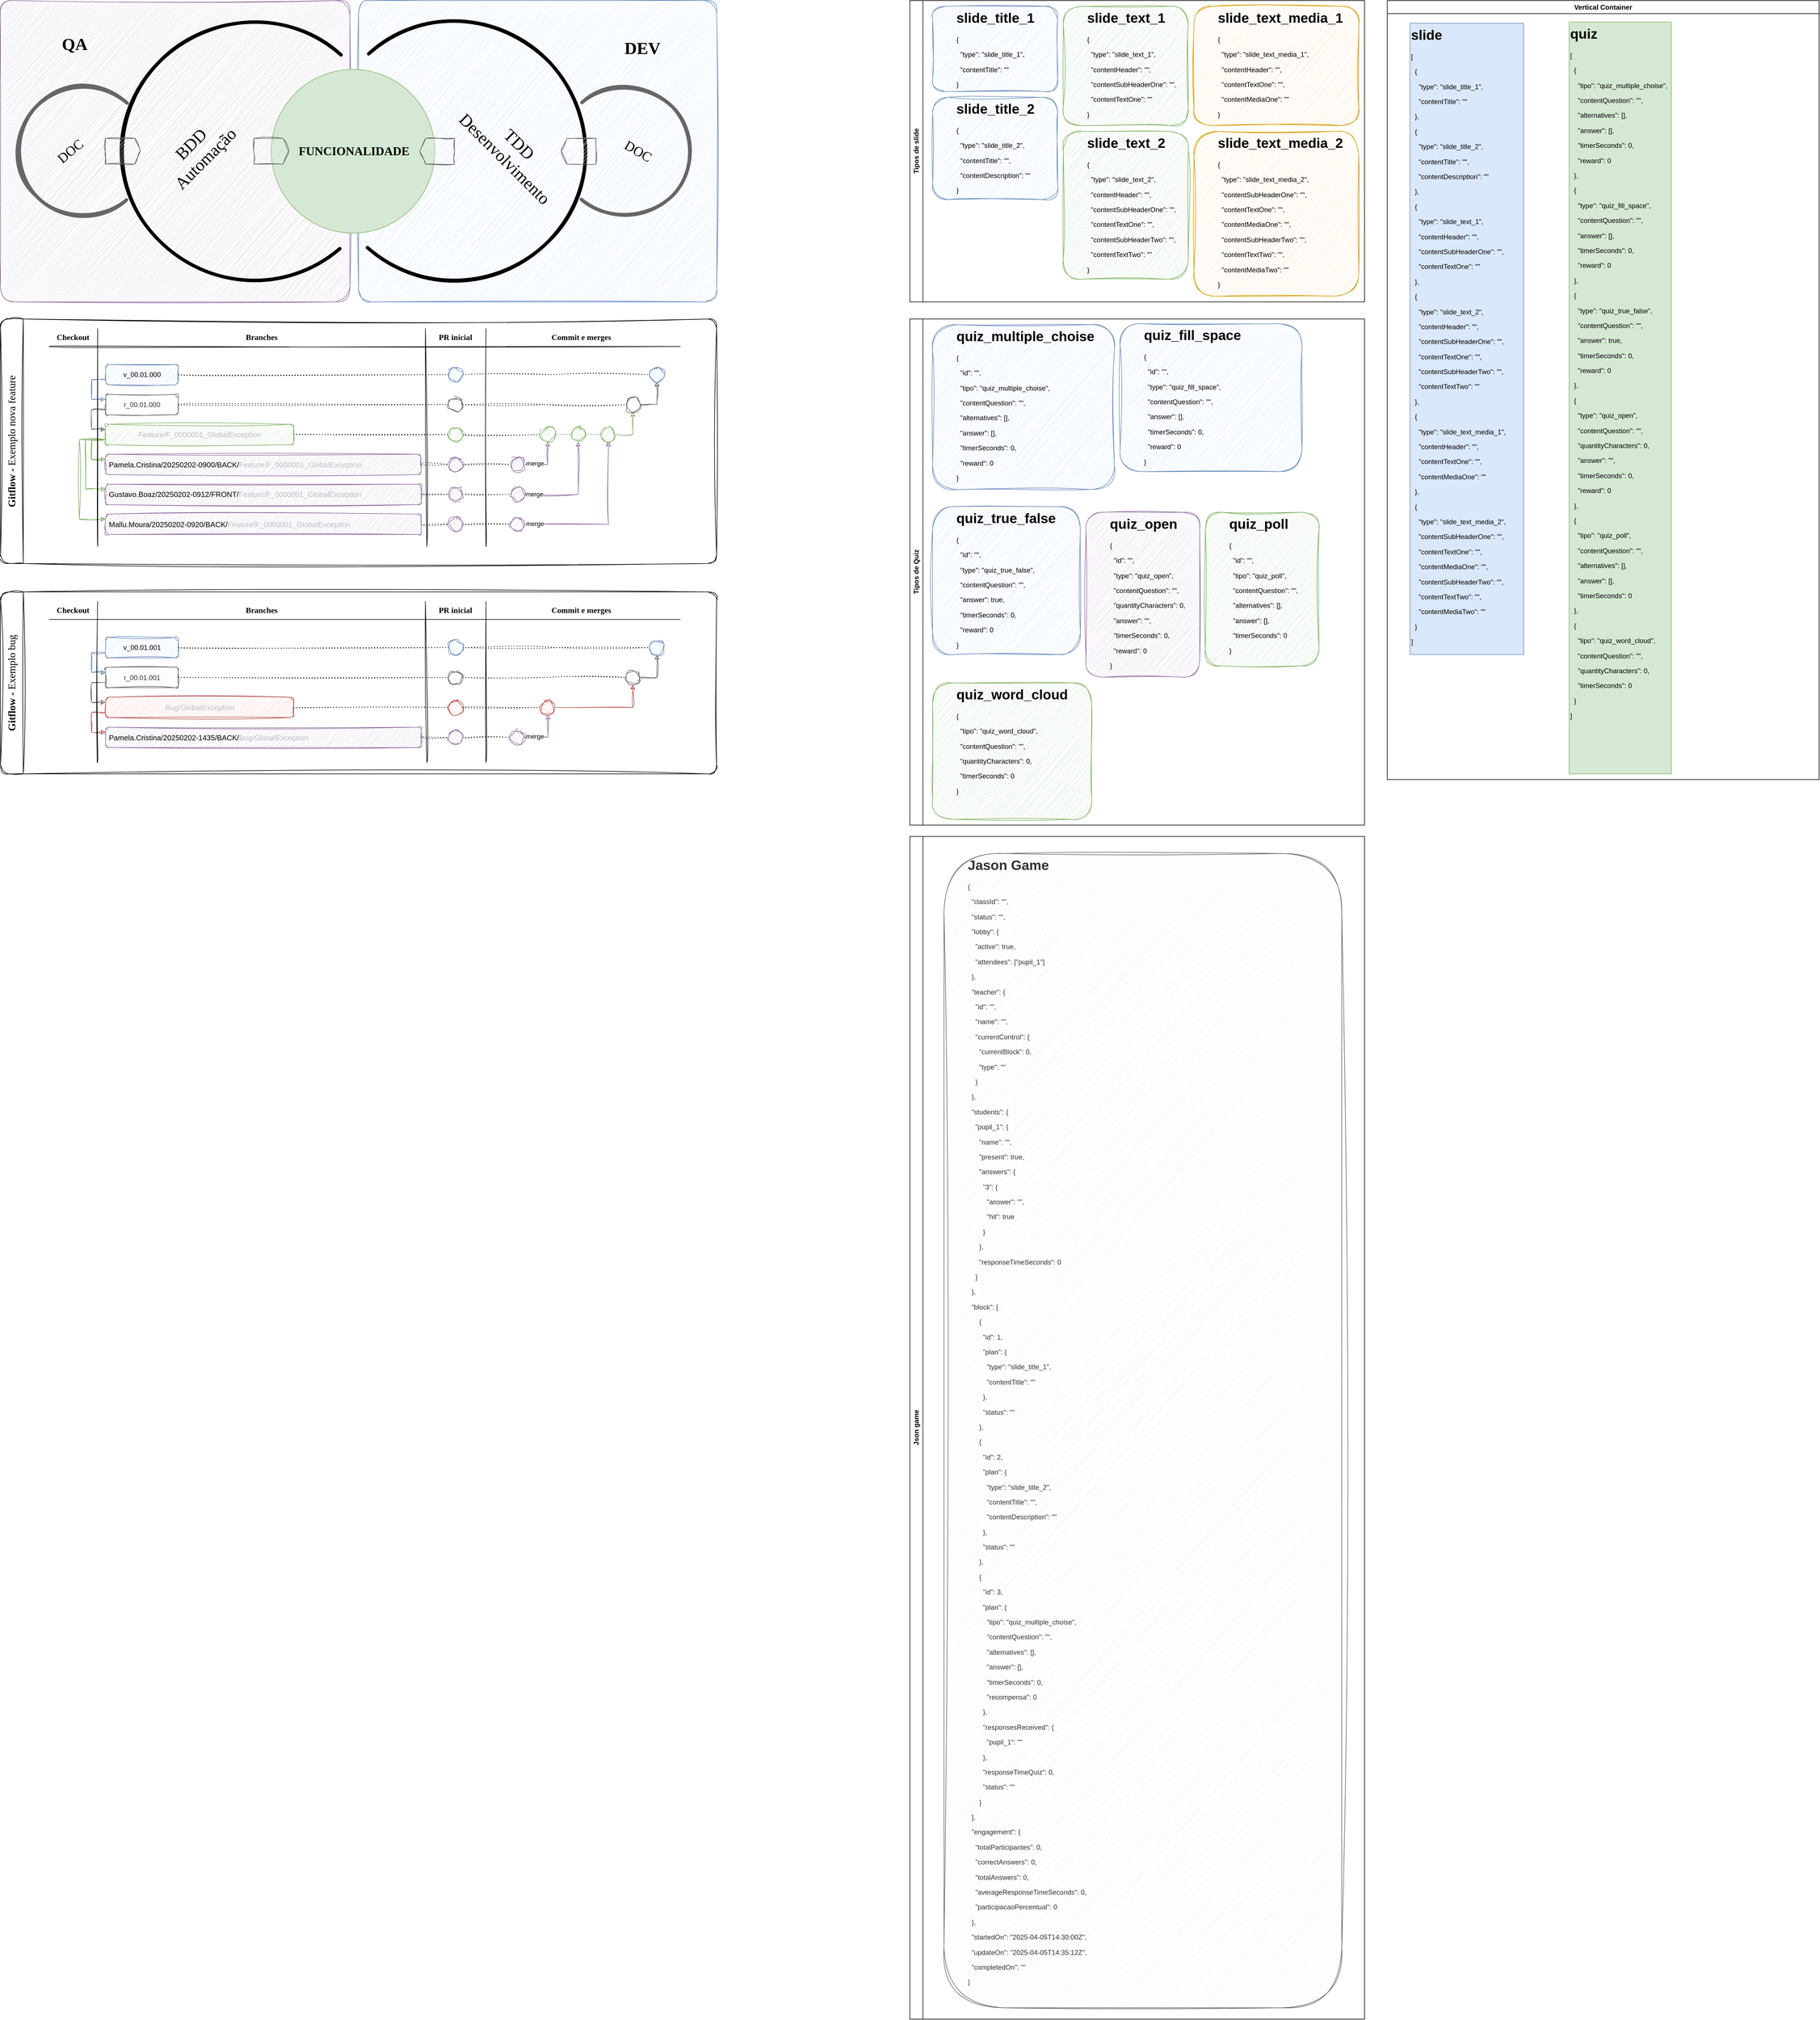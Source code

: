 <mxfile version="26.2.8">
  <diagram name="Página-1" id="e96mSk_Y15035hGiH_kj">
    <mxGraphModel dx="4040" dy="3506" grid="1" gridSize="10" guides="1" tooltips="1" connect="1" arrows="1" fold="1" page="1" pageScale="1" pageWidth="827" pageHeight="1169" math="0" shadow="0">
      <root>
        <mxCell id="0" />
        <mxCell id="1" parent="0" />
        <mxCell id="vQRRSYV09fOpZdYklut7-51" value="" style="group" parent="1" vertex="1" connectable="0">
          <mxGeometry x="80" y="-1120" width="1260" height="530" as="geometry" />
        </mxCell>
        <mxCell id="vQRRSYV09fOpZdYklut7-25" value="" style="rounded=1;whiteSpace=wrap;html=1;arcSize=4;glass=0;fillColor=#dae8fc;strokeColor=#6c8ebf;strokeWidth=1;gradientColor=none;shadow=0;sketch=1;curveFitting=1;jiggle=2;container=0;" parent="vQRRSYV09fOpZdYklut7-51" vertex="1">
          <mxGeometry x="630" width="630" height="530" as="geometry" />
        </mxCell>
        <mxCell id="vQRRSYV09fOpZdYklut7-17" value="" style="rounded=1;whiteSpace=wrap;html=1;arcSize=5;glass=0;fillColor=#e1d5e7;strokeColor=#9673a6;sketch=1;curveFitting=1;jiggle=2;container=0;" parent="vQRRSYV09fOpZdYklut7-51" vertex="1">
          <mxGeometry width="614.634" height="530" as="geometry" />
        </mxCell>
        <mxCell id="vQRRSYV09fOpZdYklut7-9" value="" style="verticalLabelPosition=bottom;verticalAlign=top;html=1;shape=mxgraph.basic.arc;strokeWidth=6;startAngle=0.386;endAngle=0.116;sketch=1;curveFitting=1;jiggle=2;container=0;" parent="vQRRSYV09fOpZdYklut7-51" vertex="1">
          <mxGeometry x="215.122" y="37.857" width="460.976" height="454.286" as="geometry" />
        </mxCell>
        <mxCell id="vQRRSYV09fOpZdYklut7-10" value="" style="verticalLabelPosition=bottom;verticalAlign=top;html=1;shape=mxgraph.basic.arc;strokeColor=#82b366;strokeWidth=6;startAngle=0.37;endAngle=0.37;fillColor=#d5e8d4;sketch=1;curveFitting=1;jiggle=2;container=0;" parent="vQRRSYV09fOpZdYklut7-51" vertex="1">
          <mxGeometry x="468.659" y="113.571" width="307.317" height="302.857" as="geometry" />
        </mxCell>
        <mxCell id="vQRRSYV09fOpZdYklut7-11" value="" style="verticalLabelPosition=bottom;verticalAlign=top;html=1;shape=mxgraph.basic.arc;strokeWidth=6;startAngle=0.386;endAngle=0.116;rotation=180;sketch=1;curveFitting=1;jiggle=2;container=0;" parent="vQRRSYV09fOpZdYklut7-51" vertex="1">
          <mxGeometry x="568.537" y="37.857" width="460.976" height="454.286" as="geometry" />
        </mxCell>
        <mxCell id="vQRRSYV09fOpZdYklut7-12" value="" style="verticalLabelPosition=bottom;verticalAlign=top;html=1;shape=mxgraph.basic.arc;strokeColor=#666666;strokeWidth=6;startAngle=0.386;endAngle=0.116;fillColor=#f5f5f5;sketch=1;curveFitting=1;jiggle=2;shadow=0;fontColor=#333333;container=0;" parent="vQRRSYV09fOpZdYklut7-51" vertex="1">
          <mxGeometry x="30.732" y="151.429" width="230.488" height="227.143" as="geometry" />
        </mxCell>
        <mxCell id="vQRRSYV09fOpZdYklut7-13" value="" style="verticalLabelPosition=bottom;verticalAlign=top;html=1;shape=mxgraph.basic.arc;strokeWidth=6;startAngle=0.386;endAngle=0.116;rotation=180;sketch=1;curveFitting=1;jiggle=2;fillColor=#f5f5f5;strokeColor=#666666;fontColor=#333333;container=0;" parent="vQRRSYV09fOpZdYklut7-51" vertex="1">
          <mxGeometry x="983.415" y="151.429" width="230.488" height="227.143" as="geometry" />
        </mxCell>
        <mxCell id="vQRRSYV09fOpZdYklut7-38" value="" style="html=1;shadow=0;dashed=0;align=center;verticalAlign=middle;shape=mxgraph.arrows2.arrow;dy=0;dx=10;notch=0;fillColor=#f5f5f5;fontColor=#333333;strokeColor=#666666;sketch=1;curveFitting=1;jiggle=2;container=0;" parent="vQRRSYV09fOpZdYklut7-51" vertex="1">
          <mxGeometry x="184.39" y="242.286" width="61.463" height="45.429" as="geometry" />
        </mxCell>
        <mxCell id="vQRRSYV09fOpZdYklut7-40" value="" style="html=1;shadow=0;dashed=0;align=center;verticalAlign=middle;shape=mxgraph.arrows2.arrow;dy=0;dx=10;notch=0;fillColor=#f5f5f5;fontColor=#333333;strokeColor=#666666;sketch=1;curveFitting=1;jiggle=2;rotation=-180;container=0;" parent="vQRRSYV09fOpZdYklut7-51" vertex="1">
          <mxGeometry x="986.488" y="242.286" width="61.463" height="45.429" as="geometry" />
        </mxCell>
        <mxCell id="vQRRSYV09fOpZdYklut7-42" value="&lt;span style=&quot;font-weight: normal;&quot;&gt;&lt;font face=&quot;Comic Sans MS&quot; style=&quot;color: light-dark(rgb(0, 0, 0), rgb(255, 255, 255));&quot;&gt;DOC&lt;/font&gt;&lt;/span&gt;" style="text;html=1;align=center;verticalAlign=middle;whiteSpace=wrap;rounded=0;rotation=-40;fontFamily=Verdana;fontStyle=1;fontSize=24;glass=0;shadow=0;spacing=2;container=0;" parent="vQRRSYV09fOpZdYklut7-51" vertex="1">
          <mxGeometry x="76.829" y="242.286" width="92.195" height="45.429" as="geometry" />
        </mxCell>
        <mxCell id="vQRRSYV09fOpZdYklut7-43" value="&lt;span style=&quot;font-weight: normal;&quot;&gt;&lt;font face=&quot;Comic Sans MS&quot; style=&quot;color: light-dark(rgb(0, 0, 0), rgb(255, 255, 255));&quot;&gt;DOC&lt;/font&gt;&lt;/span&gt;" style="text;html=1;align=center;verticalAlign=middle;whiteSpace=wrap;rounded=0;rotation=30;fontFamily=Verdana;fontStyle=1;fontSize=24;glass=0;shadow=0;spacing=2;container=0;" parent="vQRRSYV09fOpZdYklut7-51" vertex="1">
          <mxGeometry x="1075.61" y="242.286" width="92.195" height="45.429" as="geometry" />
        </mxCell>
        <mxCell id="vQRRSYV09fOpZdYklut7-44" value="" style="ellipse;whiteSpace=wrap;html=1;aspect=fixed;fillColor=#d5e8d4;strokeColor=#82b366;container=0;" parent="vQRRSYV09fOpZdYklut7-51" vertex="1">
          <mxGeometry x="476.341" y="121.143" width="287.714" height="287.714" as="geometry" />
        </mxCell>
        <mxCell id="vQRRSYV09fOpZdYklut7-39" value="" style="html=1;shadow=0;dashed=0;align=center;verticalAlign=middle;shape=mxgraph.arrows2.arrow;dy=0;dx=10;notch=0;sketch=1;curveFitting=1;jiggle=2;fillColor=#f5f5f5;strokeColor=#666666;fontColor=#333333;container=0;" parent="vQRRSYV09fOpZdYklut7-51" vertex="1">
          <mxGeometry x="445.61" y="242.286" width="61.463" height="45.429" as="geometry" />
        </mxCell>
        <mxCell id="vQRRSYV09fOpZdYklut7-41" value="" style="html=1;shadow=0;dashed=0;align=center;verticalAlign=middle;shape=mxgraph.arrows2.arrow;dy=0;dx=10;notch=0;sketch=1;curveFitting=1;jiggle=2;rotation=-180;fillColor=#f5f5f5;strokeColor=#666666;fontColor=#333333;container=0;" parent="vQRRSYV09fOpZdYklut7-51" vertex="1">
          <mxGeometry x="737.561" y="242.286" width="61.463" height="45.429" as="geometry" />
        </mxCell>
        <mxCell id="vQRRSYV09fOpZdYklut7-45" value="&lt;font style=&quot;font-size: 21px;&quot; face=&quot;Comic Sans MS&quot;&gt;&lt;b style=&quot;&quot;&gt;FUNCIONALIDADE&lt;/b&gt;&lt;/font&gt;" style="text;html=1;align=center;verticalAlign=middle;whiteSpace=wrap;rounded=0;container=0;" parent="vQRRSYV09fOpZdYklut7-51" vertex="1">
          <mxGeometry x="476.341" y="242.286" width="291.951" height="45.429" as="geometry" />
        </mxCell>
        <mxCell id="vQRRSYV09fOpZdYklut7-47" value="&lt;font style=&quot;font-size: 30px;&quot;&gt;BDD&lt;/font&gt;&lt;div&gt;&lt;font style=&quot;font-size: 30px;&quot;&gt;Automação&lt;/font&gt;&lt;/div&gt;" style="text;html=1;align=center;verticalAlign=middle;whiteSpace=wrap;rounded=0;rotation=-45;container=0;fontFamily=Comic Sans MS;" parent="vQRRSYV09fOpZdYklut7-51" vertex="1">
          <mxGeometry x="276.585" y="200.173" width="140.69" height="129.638" as="geometry" />
        </mxCell>
        <mxCell id="vQRRSYV09fOpZdYklut7-48" value="&lt;font style=&quot;font-size: 30px;&quot; face=&quot;Comic Sans MS&quot;&gt;&lt;b style=&quot;&quot;&gt;QA&lt;/b&gt;&lt;/font&gt;" style="text;html=1;align=center;verticalAlign=middle;whiteSpace=wrap;rounded=0;container=0;" parent="vQRRSYV09fOpZdYklut7-51" vertex="1">
          <mxGeometry width="261.22" height="151.429" as="geometry" />
        </mxCell>
        <mxCell id="vQRRSYV09fOpZdYklut7-49" value="&lt;font style=&quot;font-size: 30px;&quot; face=&quot;Comic Sans MS&quot;&gt;&lt;b style=&quot;&quot;&gt;DEV&lt;/b&gt;&lt;/font&gt;" style="text;html=1;align=center;verticalAlign=middle;whiteSpace=wrap;rounded=0;container=0;" parent="vQRRSYV09fOpZdYklut7-51" vertex="1">
          <mxGeometry x="998.78" width="261.22" height="166.571" as="geometry" />
        </mxCell>
        <mxCell id="vQRRSYV09fOpZdYklut7-50" value="&lt;font style=&quot;font-size: 30px;&quot;&gt;TDD&lt;br&gt;&lt;/font&gt;&lt;div&gt;&lt;font style=&quot;font-size: 30px;&quot;&gt;Desenvolvimento&lt;/font&gt;&lt;/div&gt;" style="text;html=1;align=center;verticalAlign=middle;whiteSpace=wrap;rounded=0;rotation=45;container=0;fontFamily=Comic Sans MS;" parent="vQRRSYV09fOpZdYklut7-51" vertex="1">
          <mxGeometry x="829.756" y="200.173" width="140.69" height="129.638" as="geometry" />
        </mxCell>
        <mxCell id="vQRRSYV09fOpZdYklut7-53" value="" style="group" parent="1" vertex="1" connectable="0">
          <mxGeometry x="80" y="-560" width="1260" height="430" as="geometry" />
        </mxCell>
        <mxCell id="fWuZ5FwQuB-bUipdS1Gb-1" value="&lt;font face=&quot;Comic Sans MS&quot; style=&quot;font-size: 18px;&quot;&gt;Gitflow - &lt;span style=&quot;font-weight: normal;&quot;&gt;Exemplo nova feature&lt;/span&gt;&lt;/font&gt;" style="swimlane;horizontal=0;whiteSpace=wrap;html=1;rounded=1;glass=0;shadow=0;gradientColor=none;swimlaneFillColor=#FFFFFF;container=0;sketch=1;curveFitting=1;jiggle=2;startSize=40;arcSize=13;" parent="vQRRSYV09fOpZdYklut7-53" vertex="1">
          <mxGeometry width="1260" height="430" as="geometry" />
        </mxCell>
        <mxCell id="fWuZ5FwQuB-bUipdS1Gb-124" style="edgeStyle=orthogonalEdgeStyle;rounded=0;orthogonalLoop=1;jettySize=auto;html=1;entryX=0;entryY=0.25;entryDx=0;entryDy=0;exitX=0;exitY=0.75;exitDx=0;exitDy=0;fillColor=#dae8fc;strokeColor=#6c8ebf;sketch=1;curveFitting=1;jiggle=2;" parent="vQRRSYV09fOpZdYklut7-53" source="fWuZ5FwQuB-bUipdS1Gb-3" target="fWuZ5FwQuB-bUipdS1Gb-2" edge="1">
          <mxGeometry relative="1" as="geometry">
            <Array as="points">
              <mxPoint x="160.169" y="107.368" />
              <mxPoint x="160.169" y="142.105" />
            </Array>
          </mxGeometry>
        </mxCell>
        <mxCell id="fWuZ5FwQuB-bUipdS1Gb-3" value="v_00.01.000" style="rounded=1;whiteSpace=wrap;html=1;fillColor=#dae8fc;strokeColor=#6c8ebf;align=center;container=0;sketch=1;curveFitting=1;jiggle=2;" parent="vQRRSYV09fOpZdYklut7-53" vertex="1">
          <mxGeometry x="184.729" y="80" width="128.136" height="35.789" as="geometry" />
        </mxCell>
        <mxCell id="fWuZ5FwQuB-bUipdS1Gb-127" style="edgeStyle=orthogonalEdgeStyle;rounded=0;orthogonalLoop=1;jettySize=auto;html=1;entryX=0;entryY=0.25;entryDx=0;entryDy=0;exitX=0;exitY=0.75;exitDx=0;exitDy=0;fillColor=#f5f5f5;strokeColor=#666666;sketch=1;curveFitting=1;jiggle=2;" parent="vQRRSYV09fOpZdYklut7-53" source="fWuZ5FwQuB-bUipdS1Gb-2" target="fWuZ5FwQuB-bUipdS1Gb-4" edge="1">
          <mxGeometry relative="1" as="geometry">
            <Array as="points">
              <mxPoint x="160.169" y="158.947" />
              <mxPoint x="160.169" y="194.737" />
            </Array>
          </mxGeometry>
        </mxCell>
        <mxCell id="fWuZ5FwQuB-bUipdS1Gb-2" value="r_00.01.000" style="rounded=1;whiteSpace=wrap;html=1;fillColor=#f5f5f5;strokeColor=#666666;fontColor=#333333;align=center;container=0;sketch=1;curveFitting=1;jiggle=2;" parent="vQRRSYV09fOpZdYklut7-53" vertex="1">
          <mxGeometry x="184.729" y="132.632" width="128.136" height="35.789" as="geometry" />
        </mxCell>
        <mxCell id="fWuZ5FwQuB-bUipdS1Gb-128" style="edgeStyle=orthogonalEdgeStyle;rounded=0;orthogonalLoop=1;jettySize=auto;html=1;entryX=0;entryY=0.25;entryDx=0;entryDy=0;exitX=0;exitY=0.75;exitDx=0;exitDy=0;fillColor=#d5e8d4;strokeColor=#82b366;sketch=1;curveFitting=1;jiggle=2;" parent="vQRRSYV09fOpZdYklut7-53" source="fWuZ5FwQuB-bUipdS1Gb-4" target="fWuZ5FwQuB-bUipdS1Gb-5" edge="1">
          <mxGeometry relative="1" as="geometry">
            <Array as="points">
              <mxPoint x="160.169" y="212.632" />
              <mxPoint x="160.169" y="247.368" />
            </Array>
          </mxGeometry>
        </mxCell>
        <mxCell id="fWuZ5FwQuB-bUipdS1Gb-129" style="edgeStyle=orthogonalEdgeStyle;rounded=0;orthogonalLoop=1;jettySize=auto;html=1;entryX=0;entryY=0.25;entryDx=0;entryDy=0;exitX=0;exitY=0.75;exitDx=0;exitDy=0;fillColor=#d5e8d4;strokeColor=#82b366;sketch=1;curveFitting=1;jiggle=2;" parent="vQRRSYV09fOpZdYklut7-53" source="fWuZ5FwQuB-bUipdS1Gb-4" target="fWuZ5FwQuB-bUipdS1Gb-6" edge="1">
          <mxGeometry relative="1" as="geometry">
            <Array as="points">
              <mxPoint x="149.492" y="211.579" />
              <mxPoint x="149.492" y="300" />
            </Array>
          </mxGeometry>
        </mxCell>
        <mxCell id="fWuZ5FwQuB-bUipdS1Gb-130" style="edgeStyle=orthogonalEdgeStyle;rounded=0;orthogonalLoop=1;jettySize=auto;html=1;entryX=0;entryY=0.25;entryDx=0;entryDy=0;exitX=0;exitY=0.75;exitDx=0;exitDy=0;fillColor=#d5e8d4;strokeColor=#82b366;sketch=1;curveFitting=1;jiggle=2;" parent="vQRRSYV09fOpZdYklut7-53" source="fWuZ5FwQuB-bUipdS1Gb-4" target="fWuZ5FwQuB-bUipdS1Gb-18" edge="1">
          <mxGeometry relative="1" as="geometry">
            <Array as="points">
              <mxPoint x="138.814" y="212.632" />
              <mxPoint x="138.814" y="351.579" />
            </Array>
          </mxGeometry>
        </mxCell>
        <mxCell id="fWuZ5FwQuB-bUipdS1Gb-4" value="&lt;span style=&quot;font-family: Helvetica, Arial, freesans, sans-serif; font-size: 13px;&quot;&gt;&lt;font style=&quot;color: light-dark(rgb(188, 190, 196), rgb(255, 255, 255));&quot;&gt;Feature/F_0000001_GlobalException&lt;/font&gt;&lt;/span&gt;" style="rounded=1;whiteSpace=wrap;html=1;fillColor=#d5e8d4;strokeColor=#82b366;align=center;container=0;sketch=1;curveFitting=1;jiggle=2;" parent="vQRRSYV09fOpZdYklut7-53" vertex="1">
          <mxGeometry x="184.729" y="185.263" width="331.017" height="35.789" as="geometry" />
        </mxCell>
        <mxCell id="fWuZ5FwQuB-bUipdS1Gb-5" value="&lt;span style=&quot;font-family: Helvetica, Arial, freesans, sans-serif; font-size: 13px;&quot;&gt;&lt;font style=&quot;color: light-dark(rgb(188, 190, 196), rgb(255, 255, 255));&quot;&gt;&amp;nbsp;&lt;/font&gt;&lt;/span&gt;&lt;span style=&quot;font-family: Helvetica, Arial, freesans, sans-serif; font-size: 13px;&quot;&gt;Pamela.Cristina/&lt;/span&gt;&lt;span style=&quot;font-family: Helvetica, Arial, freesans, sans-serif; font-size: 13px;&quot;&gt;20250202-0900/BACK&lt;/span&gt;&lt;span style=&quot;font-family: Helvetica, Arial, freesans, sans-serif; font-size: 13px;&quot;&gt;/&lt;/span&gt;&lt;span style=&quot;font-family: Helvetica, Arial, freesans, sans-serif; font-size: 13px;&quot;&gt;&lt;font style=&quot;color: light-dark(rgb(188, 190, 196), rgb(255, 255, 255));&quot;&gt;Feature/F_0000001_GlobalException&lt;/font&gt;&lt;/span&gt;" style="rounded=1;whiteSpace=wrap;html=1;fillColor=#e1d5e7;strokeColor=#9673a6;align=left;container=0;sketch=1;curveFitting=1;jiggle=2;" parent="vQRRSYV09fOpZdYklut7-53" vertex="1">
          <mxGeometry x="184.729" y="237.895" width="555.254" height="35.789" as="geometry" />
        </mxCell>
        <mxCell id="fWuZ5FwQuB-bUipdS1Gb-6" value="&lt;span style=&quot;font-family: Helvetica, Arial, freesans, sans-serif; font-size: 13px;&quot;&gt;&lt;font style=&quot;color: light-dark(rgb(188, 190, 196), rgb(255, 255, 255));&quot;&gt;&amp;nbsp;&lt;/font&gt;&lt;/span&gt;&lt;span style=&quot;font-family: Helvetica, Arial, freesans, sans-serif; font-size: 13px;&quot;&gt;Gustavo.Boaz/&lt;/span&gt;&lt;span style=&quot;font-family: Helvetica, Arial, freesans, sans-serif; font-size: 13px;&quot;&gt;20250202-0912&lt;/span&gt;&lt;span style=&quot;font-family: Helvetica, Arial, freesans, sans-serif; font-size: 13px;&quot;&gt;/FRONT/&lt;/span&gt;&lt;span style=&quot;font-family: Helvetica, Arial, freesans, sans-serif; font-size: 13px;&quot;&gt;&lt;font style=&quot;color: light-dark(rgb(188, 190, 196), rgb(255, 255, 255));&quot;&gt;Feature/F_0000001_GlobalException&lt;/font&gt;&lt;/span&gt;" style="rounded=1;whiteSpace=wrap;html=1;fillColor=#e1d5e7;strokeColor=#9673a6;align=left;container=0;sketch=1;curveFitting=1;jiggle=2;" parent="vQRRSYV09fOpZdYklut7-53" vertex="1">
          <mxGeometry x="184.729" y="290.526" width="555.254" height="35.789" as="geometry" />
        </mxCell>
        <mxCell id="fWuZ5FwQuB-bUipdS1Gb-18" value="&lt;span style=&quot;font-family: Helvetica, Arial, freesans, sans-serif; font-size: 13px;&quot;&gt;&lt;font style=&quot;color: light-dark(rgb(188, 190, 196), rgb(255, 255, 255));&quot;&gt;&amp;nbsp;&lt;/font&gt;&lt;/span&gt;&lt;span style=&quot;font-family: Helvetica, Arial, freesans, sans-serif; font-size: 13px;&quot;&gt;Mallu.Moura&lt;/span&gt;&lt;span style=&quot;font-family: Helvetica, Arial, freesans, sans-serif; font-size: 13px;&quot;&gt;/20250202-0920&lt;/span&gt;&lt;span style=&quot;font-family: Helvetica, Arial, freesans, sans-serif; font-size: 13px;&quot;&gt;/BACK&lt;/span&gt;&lt;span style=&quot;font-family: Helvetica, Arial, freesans, sans-serif; font-size: 13px;&quot;&gt;/&lt;/span&gt;&lt;span style=&quot;font-family: Helvetica, Arial, freesans, sans-serif; font-size: 13px;&quot;&gt;&lt;font style=&quot;color: light-dark(rgb(188, 190, 196), rgb(255, 255, 255));&quot;&gt;Feature/F_0000001_GlobalException&lt;/font&gt;&lt;/span&gt;" style="rounded=1;whiteSpace=wrap;html=1;fillColor=#e1d5e7;strokeColor=#9673a6;align=left;container=0;sketch=1;curveFitting=1;jiggle=2;" parent="vQRRSYV09fOpZdYklut7-53" vertex="1">
          <mxGeometry x="184.729" y="343.158" width="555.254" height="35.789" as="geometry" />
        </mxCell>
        <mxCell id="fWuZ5FwQuB-bUipdS1Gb-17" value="" style="endArrow=none;html=1;strokeWidth=1;rounded=0;fontSize=12;startSize=8;endSize=8;curved=1;entryX=1;entryY=0;entryDx=0;entryDy=0;sketch=1;curveFitting=1;jiggle=2;" parent="vQRRSYV09fOpZdYklut7-53" target="fWuZ5FwQuB-bUipdS1Gb-53" edge="1">
          <mxGeometry width="50" height="50" relative="1" as="geometry">
            <mxPoint x="750" y="400" as="sourcePoint" />
            <mxPoint x="747.458" y="27.368" as="targetPoint" />
          </mxGeometry>
        </mxCell>
        <mxCell id="fWuZ5FwQuB-bUipdS1Gb-63" style="edgeStyle=none;curved=1;rounded=0;orthogonalLoop=1;jettySize=auto;html=1;entryX=0;entryY=0.5;entryDx=0;entryDy=0;fontSize=12;startSize=8;endSize=8;endArrow=none;startFill=0;dashed=1;dashPattern=1 4;sketch=1;curveFitting=1;jiggle=2;" parent="vQRRSYV09fOpZdYklut7-53" source="fWuZ5FwQuB-bUipdS1Gb-43" target="fWuZ5FwQuB-bUipdS1Gb-60" edge="1">
          <mxGeometry relative="1" as="geometry" />
        </mxCell>
        <mxCell id="fWuZ5FwQuB-bUipdS1Gb-43" value="" style="ellipse;whiteSpace=wrap;html=1;aspect=fixed;fillColor=#e1d5e7;strokeColor=#9673a6;container=0;sketch=1;curveFitting=1;jiggle=2;" parent="vQRRSYV09fOpZdYklut7-53" vertex="1">
          <mxGeometry x="788.034" y="348.421" width="25.263" height="25.263" as="geometry" />
        </mxCell>
        <mxCell id="fWuZ5FwQuB-bUipdS1Gb-62" style="edgeStyle=none;curved=1;rounded=0;orthogonalLoop=1;jettySize=auto;html=1;entryX=0;entryY=0.5;entryDx=0;entryDy=0;fontSize=12;startSize=8;endSize=8;endArrow=none;startFill=0;dashed=1;dashPattern=1 4;sketch=1;curveFitting=1;jiggle=2;" parent="vQRRSYV09fOpZdYklut7-53" source="fWuZ5FwQuB-bUipdS1Gb-42" target="fWuZ5FwQuB-bUipdS1Gb-59" edge="1">
          <mxGeometry relative="1" as="geometry" />
        </mxCell>
        <mxCell id="fWuZ5FwQuB-bUipdS1Gb-42" value="" style="ellipse;whiteSpace=wrap;html=1;aspect=fixed;fillColor=#e1d5e7;strokeColor=#9673a6;container=0;sketch=1;curveFitting=1;jiggle=2;" parent="vQRRSYV09fOpZdYklut7-53" vertex="1">
          <mxGeometry x="788.034" y="295.789" width="25.263" height="25.263" as="geometry" />
        </mxCell>
        <mxCell id="fWuZ5FwQuB-bUipdS1Gb-61" style="edgeStyle=none;curved=1;rounded=0;orthogonalLoop=1;jettySize=auto;html=1;entryX=0;entryY=0.5;entryDx=0;entryDy=0;fontSize=12;startSize=8;endSize=8;endArrow=none;startFill=0;dashed=1;dashPattern=1 4;sketch=1;curveFitting=1;jiggle=2;" parent="vQRRSYV09fOpZdYklut7-53" source="fWuZ5FwQuB-bUipdS1Gb-41" target="fWuZ5FwQuB-bUipdS1Gb-58" edge="1">
          <mxGeometry relative="1" as="geometry" />
        </mxCell>
        <mxCell id="fWuZ5FwQuB-bUipdS1Gb-41" value="" style="ellipse;whiteSpace=wrap;html=1;aspect=fixed;fillColor=#e1d5e7;strokeColor=#9673a6;container=0;sketch=1;curveFitting=1;jiggle=2;" parent="vQRRSYV09fOpZdYklut7-53" vertex="1">
          <mxGeometry x="788.034" y="243.158" width="25.263" height="25.263" as="geometry" />
        </mxCell>
        <mxCell id="fWuZ5FwQuB-bUipdS1Gb-65" style="edgeStyle=none;curved=1;rounded=0;orthogonalLoop=1;jettySize=auto;html=1;entryX=0;entryY=0.5;entryDx=0;entryDy=0;fontSize=12;startSize=8;endSize=8;endArrow=none;startFill=0;dashed=1;dashPattern=1 4;sketch=1;curveFitting=1;jiggle=2;" parent="vQRRSYV09fOpZdYklut7-53" source="fWuZ5FwQuB-bUipdS1Gb-22" target="fWuZ5FwQuB-bUipdS1Gb-64" edge="1">
          <mxGeometry relative="1" as="geometry" />
        </mxCell>
        <mxCell id="fWuZ5FwQuB-bUipdS1Gb-22" value="" style="ellipse;whiteSpace=wrap;html=1;aspect=fixed;fillColor=#d5e8d4;strokeColor=#82b366;container=0;sketch=1;curveFitting=1;jiggle=2;" parent="vQRRSYV09fOpZdYklut7-53" vertex="1">
          <mxGeometry x="788.034" y="190.526" width="25.263" height="25.263" as="geometry" />
        </mxCell>
        <mxCell id="fWuZ5FwQuB-bUipdS1Gb-135" style="edgeStyle=orthogonalEdgeStyle;rounded=0;orthogonalLoop=1;jettySize=auto;html=1;entryX=0;entryY=0.5;entryDx=0;entryDy=0;endArrow=none;startFill=0;dashed=1;dashPattern=1 4;sketch=1;curveFitting=1;jiggle=2;" parent="vQRRSYV09fOpZdYklut7-53" source="fWuZ5FwQuB-bUipdS1Gb-20" target="fWuZ5FwQuB-bUipdS1Gb-134" edge="1">
          <mxGeometry relative="1" as="geometry" />
        </mxCell>
        <mxCell id="fWuZ5FwQuB-bUipdS1Gb-20" value="" style="ellipse;whiteSpace=wrap;html=1;aspect=fixed;fillColor=#f5f5f5;fontColor=#333333;strokeColor=#666666;container=0;sketch=1;curveFitting=1;jiggle=2;" parent="vQRRSYV09fOpZdYklut7-53" vertex="1">
          <mxGeometry x="788.034" y="137.895" width="25.263" height="25.263" as="geometry" />
        </mxCell>
        <mxCell id="fWuZ5FwQuB-bUipdS1Gb-138" style="edgeStyle=orthogonalEdgeStyle;rounded=0;orthogonalLoop=1;jettySize=auto;html=1;entryX=0;entryY=0.5;entryDx=0;entryDy=0;endArrow=none;startFill=0;dashed=1;dashPattern=1 4;sketch=1;curveFitting=1;jiggle=2;" parent="vQRRSYV09fOpZdYklut7-53" source="fWuZ5FwQuB-bUipdS1Gb-47" target="fWuZ5FwQuB-bUipdS1Gb-137" edge="1">
          <mxGeometry relative="1" as="geometry" />
        </mxCell>
        <mxCell id="fWuZ5FwQuB-bUipdS1Gb-47" value="" style="ellipse;whiteSpace=wrap;html=1;aspect=fixed;fillColor=#dae8fc;strokeColor=#6c8ebf;container=0;sketch=1;curveFitting=1;jiggle=2;" parent="vQRRSYV09fOpZdYklut7-53" vertex="1">
          <mxGeometry x="788.034" y="85.263" width="25.263" height="25.263" as="geometry" />
        </mxCell>
        <mxCell id="fWuZ5FwQuB-bUipdS1Gb-48" style="edgeStyle=none;curved=1;rounded=0;orthogonalLoop=1;jettySize=auto;html=1;entryX=0;entryY=0.5;entryDx=0;entryDy=0;fontSize=12;startSize=8;endSize=8;endArrow=none;startFill=0;dashed=1;dashPattern=1 4;strokeWidth=1;sketch=1;curveFitting=1;jiggle=2;" parent="vQRRSYV09fOpZdYklut7-53" source="fWuZ5FwQuB-bUipdS1Gb-3" target="fWuZ5FwQuB-bUipdS1Gb-47" edge="1">
          <mxGeometry relative="1" as="geometry" />
        </mxCell>
        <mxCell id="fWuZ5FwQuB-bUipdS1Gb-21" value="" style="endArrow=none;dashed=1;html=1;dashPattern=1 4;strokeWidth=1;rounded=0;fontSize=12;startSize=8;endSize=8;curved=1;exitX=1;exitY=0.5;exitDx=0;exitDy=0;entryX=0;entryY=0.5;entryDx=0;entryDy=0;sketch=1;curveFitting=1;jiggle=2;" parent="vQRRSYV09fOpZdYklut7-53" source="fWuZ5FwQuB-bUipdS1Gb-2" target="fWuZ5FwQuB-bUipdS1Gb-20" edge="1">
          <mxGeometry width="50" height="50" relative="1" as="geometry">
            <mxPoint x="640.678" y="185.263" as="sourcePoint" />
            <mxPoint x="694.068" y="132.632" as="targetPoint" />
          </mxGeometry>
        </mxCell>
        <mxCell id="fWuZ5FwQuB-bUipdS1Gb-23" style="edgeStyle=none;curved=1;rounded=0;orthogonalLoop=1;jettySize=auto;html=1;exitX=1;exitY=0.5;exitDx=0;exitDy=0;entryX=0;entryY=0.5;entryDx=0;entryDy=0;fontSize=12;startSize=8;endSize=8;endArrow=none;startFill=0;dashed=1;dashPattern=1 4;strokeWidth=1;sketch=1;curveFitting=1;jiggle=2;" parent="vQRRSYV09fOpZdYklut7-53" source="fWuZ5FwQuB-bUipdS1Gb-4" target="fWuZ5FwQuB-bUipdS1Gb-22" edge="1">
          <mxGeometry relative="1" as="geometry" />
        </mxCell>
        <mxCell id="fWuZ5FwQuB-bUipdS1Gb-44" style="edgeStyle=none;curved=1;rounded=0;orthogonalLoop=1;jettySize=auto;html=1;exitX=1;exitY=0.5;exitDx=0;exitDy=0;entryX=0;entryY=0.5;entryDx=0;entryDy=0;fontSize=12;startSize=8;endSize=8;endArrow=none;startFill=0;dashed=1;dashPattern=1 4;strokeWidth=1;sketch=1;curveFitting=1;jiggle=2;" parent="vQRRSYV09fOpZdYklut7-53" source="fWuZ5FwQuB-bUipdS1Gb-5" target="fWuZ5FwQuB-bUipdS1Gb-41" edge="1">
          <mxGeometry relative="1" as="geometry" />
        </mxCell>
        <mxCell id="fWuZ5FwQuB-bUipdS1Gb-45" style="edgeStyle=none;curved=1;rounded=0;orthogonalLoop=1;jettySize=auto;html=1;entryX=0;entryY=0.5;entryDx=0;entryDy=0;fontSize=12;startSize=8;endSize=8;endArrow=none;startFill=0;dashed=1;dashPattern=1 4;strokeWidth=1;sketch=1;curveFitting=1;jiggle=2;" parent="vQRRSYV09fOpZdYklut7-53" source="fWuZ5FwQuB-bUipdS1Gb-6" target="fWuZ5FwQuB-bUipdS1Gb-42" edge="1">
          <mxGeometry relative="1" as="geometry" />
        </mxCell>
        <mxCell id="fWuZ5FwQuB-bUipdS1Gb-46" style="edgeStyle=none;curved=1;rounded=0;orthogonalLoop=1;jettySize=auto;html=1;entryX=0;entryY=0.5;entryDx=0;entryDy=0;fontSize=12;startSize=8;endSize=8;endArrow=none;startFill=0;dashed=1;dashPattern=1 4;strokeWidth=1;sketch=1;curveFitting=1;jiggle=2;" parent="vQRRSYV09fOpZdYklut7-53" source="fWuZ5FwQuB-bUipdS1Gb-18" target="fWuZ5FwQuB-bUipdS1Gb-43" edge="1">
          <mxGeometry relative="1" as="geometry" />
        </mxCell>
        <mxCell id="fWuZ5FwQuB-bUipdS1Gb-49" value="" style="endArrow=none;html=1;rounded=0;fontSize=12;startSize=8;endSize=8;curved=1;sketch=1;curveFitting=1;jiggle=2;" parent="vQRRSYV09fOpZdYklut7-53" edge="1">
          <mxGeometry width="50" height="50" relative="1" as="geometry">
            <mxPoint x="85.424" y="48.421" as="sourcePoint" />
            <mxPoint x="1195.932" y="48.421" as="targetPoint" />
          </mxGeometry>
        </mxCell>
        <mxCell id="fWuZ5FwQuB-bUipdS1Gb-50" value="" style="endArrow=none;html=1;rounded=0;fontSize=12;startSize=8;endSize=8;curved=1;sketch=1;curveFitting=1;jiggle=2;" parent="vQRRSYV09fOpZdYklut7-53" edge="1">
          <mxGeometry width="50" height="50" relative="1" as="geometry">
            <mxPoint x="171" y="400" as="sourcePoint" />
            <mxPoint x="170.847" y="16.842" as="targetPoint" />
          </mxGeometry>
        </mxCell>
        <mxCell id="fWuZ5FwQuB-bUipdS1Gb-52" value="Checkout" style="text;html=1;align=center;verticalAlign=middle;whiteSpace=wrap;rounded=0;container=0;fontSize=14;fontStyle=1;fontFamily=Comic Sans MS;" parent="vQRRSYV09fOpZdYklut7-53" vertex="1">
          <mxGeometry x="85.424" y="16.842" width="85.424" height="31.579" as="geometry" />
        </mxCell>
        <mxCell id="fWuZ5FwQuB-bUipdS1Gb-53" value="Branches" style="text;html=1;align=center;verticalAlign=middle;whiteSpace=wrap;rounded=0;container=0;fontSize=14;fontStyle=1;fontFamily=Comic Sans MS;" parent="vQRRSYV09fOpZdYklut7-53" vertex="1">
          <mxGeometry x="170.847" y="16.842" width="576.61" height="31.579" as="geometry" />
        </mxCell>
        <mxCell id="fWuZ5FwQuB-bUipdS1Gb-55" value="PR inicial" style="text;html=1;align=center;verticalAlign=middle;whiteSpace=wrap;rounded=0;container=0;fontSize=14;fontStyle=1;fontFamily=Comic Sans MS;" parent="vQRRSYV09fOpZdYklut7-53" vertex="1">
          <mxGeometry x="747.458" y="16.842" width="106.78" height="31.579" as="geometry" />
        </mxCell>
        <mxCell id="fWuZ5FwQuB-bUipdS1Gb-56" value="" style="endArrow=none;html=1;strokeWidth=1;rounded=0;fontSize=12;startSize=8;endSize=8;curved=1;entryX=1;entryY=0;entryDx=0;entryDy=0;sketch=1;curveFitting=1;jiggle=2;" parent="vQRRSYV09fOpZdYklut7-53" edge="1">
          <mxGeometry width="50" height="50" relative="1" as="geometry">
            <mxPoint x="854" y="400" as="sourcePoint" />
            <mxPoint x="854.237" y="16.842" as="targetPoint" />
          </mxGeometry>
        </mxCell>
        <mxCell id="fWuZ5FwQuB-bUipdS1Gb-70" style="edgeStyle=orthogonalEdgeStyle;rounded=0;orthogonalLoop=1;jettySize=auto;html=1;entryX=0.5;entryY=1;entryDx=0;entryDy=0;endArrow=classic;startFill=0;fillColor=#e1d5e7;strokeColor=#9673a6;endFill=1;sketch=1;curveFitting=1;jiggle=2;" parent="vQRRSYV09fOpZdYklut7-53" source="fWuZ5FwQuB-bUipdS1Gb-58" target="fWuZ5FwQuB-bUipdS1Gb-64" edge="1">
          <mxGeometry relative="1" as="geometry" />
        </mxCell>
        <mxCell id="fWuZ5FwQuB-bUipdS1Gb-131" value="merge" style="edgeLabel;html=1;align=center;verticalAlign=middle;resizable=0;points=[];container=0;" parent="fWuZ5FwQuB-bUipdS1Gb-70" vertex="1" connectable="0">
          <mxGeometry x="-0.47" y="-1" relative="1" as="geometry">
            <mxPoint x="-4" y="-3" as="offset" />
          </mxGeometry>
        </mxCell>
        <mxCell id="fWuZ5FwQuB-bUipdS1Gb-58" value="" style="ellipse;whiteSpace=wrap;html=1;aspect=fixed;fillColor=#e1d5e7;strokeColor=#9673a6;container=0;sketch=1;curveFitting=1;jiggle=2;" parent="vQRRSYV09fOpZdYklut7-53" vertex="1">
          <mxGeometry x="896.949" y="243.158" width="25.263" height="25.263" as="geometry" />
        </mxCell>
        <mxCell id="fWuZ5FwQuB-bUipdS1Gb-115" style="edgeStyle=orthogonalEdgeStyle;rounded=0;orthogonalLoop=1;jettySize=auto;html=1;entryX=0.5;entryY=1;entryDx=0;entryDy=0;endArrow=classic;startFill=0;fillColor=#e1d5e7;strokeColor=#9673a6;endFill=1;sketch=1;curveFitting=1;jiggle=2;" parent="vQRRSYV09fOpZdYklut7-53" source="fWuZ5FwQuB-bUipdS1Gb-59" target="fWuZ5FwQuB-bUipdS1Gb-113" edge="1">
          <mxGeometry relative="1" as="geometry" />
        </mxCell>
        <mxCell id="fWuZ5FwQuB-bUipdS1Gb-132" value="merge" style="edgeLabel;html=1;align=center;verticalAlign=middle;resizable=0;points=[];container=0;" parent="fWuZ5FwQuB-bUipdS1Gb-115" vertex="1" connectable="0">
          <mxGeometry x="-0.817" y="1" relative="1" as="geometry">
            <mxPoint as="offset" />
          </mxGeometry>
        </mxCell>
        <mxCell id="fWuZ5FwQuB-bUipdS1Gb-59" value="" style="ellipse;whiteSpace=wrap;html=1;aspect=fixed;fillColor=#e1d5e7;strokeColor=#9673a6;container=0;sketch=1;curveFitting=1;jiggle=2;" parent="vQRRSYV09fOpZdYklut7-53" vertex="1">
          <mxGeometry x="896.949" y="295.789" width="25.263" height="25.263" as="geometry" />
        </mxCell>
        <mxCell id="fWuZ5FwQuB-bUipdS1Gb-116" style="edgeStyle=orthogonalEdgeStyle;rounded=0;orthogonalLoop=1;jettySize=auto;html=1;entryX=0.5;entryY=1;entryDx=0;entryDy=0;endArrow=classic;startFill=0;fillColor=#e1d5e7;strokeColor=#9673a6;endFill=1;sketch=1;curveFitting=1;jiggle=2;" parent="vQRRSYV09fOpZdYklut7-53" source="fWuZ5FwQuB-bUipdS1Gb-60" target="fWuZ5FwQuB-bUipdS1Gb-114" edge="1">
          <mxGeometry relative="1" as="geometry" />
        </mxCell>
        <mxCell id="fWuZ5FwQuB-bUipdS1Gb-133" value="merge" style="edgeLabel;html=1;align=center;verticalAlign=middle;resizable=0;points=[];container=0;" parent="fWuZ5FwQuB-bUipdS1Gb-116" vertex="1" connectable="0">
          <mxGeometry x="-0.853" y="2" relative="1" as="geometry">
            <mxPoint x="-4" y="1" as="offset" />
          </mxGeometry>
        </mxCell>
        <mxCell id="fWuZ5FwQuB-bUipdS1Gb-60" value="" style="ellipse;whiteSpace=wrap;html=1;aspect=fixed;fillColor=#e1d5e7;strokeColor=#9673a6;container=0;sketch=1;curveFitting=1;jiggle=2;" parent="vQRRSYV09fOpZdYklut7-53" vertex="1">
          <mxGeometry x="896.949" y="348.421" width="25.263" height="25.263" as="geometry" />
        </mxCell>
        <mxCell id="fWuZ5FwQuB-bUipdS1Gb-117" style="edgeStyle=orthogonalEdgeStyle;rounded=0;orthogonalLoop=1;jettySize=auto;html=1;entryX=0;entryY=0.5;entryDx=0;entryDy=0;endArrow=none;startFill=0;dashed=1;dashPattern=1 4;" parent="vQRRSYV09fOpZdYklut7-53" source="fWuZ5FwQuB-bUipdS1Gb-64" target="fWuZ5FwQuB-bUipdS1Gb-113" edge="1">
          <mxGeometry relative="1" as="geometry" />
        </mxCell>
        <mxCell id="fWuZ5FwQuB-bUipdS1Gb-64" value="" style="ellipse;whiteSpace=wrap;html=1;aspect=fixed;fillColor=#d5e8d4;strokeColor=#82b366;container=0;sketch=1;curveFitting=1;jiggle=2;" parent="vQRRSYV09fOpZdYklut7-53" vertex="1">
          <mxGeometry x="950.339" y="190.526" width="25.263" height="25.263" as="geometry" />
        </mxCell>
        <mxCell id="fWuZ5FwQuB-bUipdS1Gb-69" value="Commit e merges" style="text;html=1;align=center;verticalAlign=middle;whiteSpace=wrap;rounded=0;container=0;fontSize=14;fontStyle=1;fontFamily=Comic Sans MS;" parent="vQRRSYV09fOpZdYklut7-53" vertex="1">
          <mxGeometry x="854.24" y="16.84" width="335.76" height="31.58" as="geometry" />
        </mxCell>
        <mxCell id="fWuZ5FwQuB-bUipdS1Gb-118" style="edgeStyle=orthogonalEdgeStyle;rounded=0;orthogonalLoop=1;jettySize=auto;html=1;entryX=0;entryY=0.5;entryDx=0;entryDy=0;dashed=1;dashPattern=1 4;endArrow=none;startFill=0;" parent="vQRRSYV09fOpZdYklut7-53" source="fWuZ5FwQuB-bUipdS1Gb-113" target="fWuZ5FwQuB-bUipdS1Gb-114" edge="1">
          <mxGeometry relative="1" as="geometry" />
        </mxCell>
        <mxCell id="fWuZ5FwQuB-bUipdS1Gb-113" value="" style="ellipse;whiteSpace=wrap;html=1;aspect=fixed;fillColor=#d5e8d4;strokeColor=#82b366;container=0;sketch=1;curveFitting=1;jiggle=2;" parent="vQRRSYV09fOpZdYklut7-53" vertex="1">
          <mxGeometry x="1003.729" y="190.526" width="25.263" height="25.263" as="geometry" />
        </mxCell>
        <mxCell id="fWuZ5FwQuB-bUipdS1Gb-136" style="edgeStyle=orthogonalEdgeStyle;rounded=0;orthogonalLoop=1;jettySize=auto;html=1;entryX=0.5;entryY=1;entryDx=0;entryDy=0;fillColor=#d5e8d4;strokeColor=#82b366;sketch=1;curveFitting=1;jiggle=2;" parent="vQRRSYV09fOpZdYklut7-53" source="fWuZ5FwQuB-bUipdS1Gb-114" target="fWuZ5FwQuB-bUipdS1Gb-134" edge="1">
          <mxGeometry relative="1" as="geometry" />
        </mxCell>
        <mxCell id="fWuZ5FwQuB-bUipdS1Gb-114" value="" style="ellipse;whiteSpace=wrap;html=1;aspect=fixed;fillColor=#d5e8d4;strokeColor=#82b366;container=0;sketch=1;curveFitting=1;jiggle=2;" parent="vQRRSYV09fOpZdYklut7-53" vertex="1">
          <mxGeometry x="1057.119" y="190.526" width="25.263" height="25.263" as="geometry" />
        </mxCell>
        <mxCell id="fWuZ5FwQuB-bUipdS1Gb-139" style="edgeStyle=orthogonalEdgeStyle;rounded=0;orthogonalLoop=1;jettySize=auto;html=1;entryX=0.5;entryY=1;entryDx=0;entryDy=0;fillColor=#f5f5f5;strokeColor=#666666;sketch=1;curveFitting=1;jiggle=2;" parent="vQRRSYV09fOpZdYklut7-53" source="fWuZ5FwQuB-bUipdS1Gb-134" target="fWuZ5FwQuB-bUipdS1Gb-137" edge="1">
          <mxGeometry relative="1" as="geometry" />
        </mxCell>
        <mxCell id="fWuZ5FwQuB-bUipdS1Gb-134" value="" style="ellipse;whiteSpace=wrap;html=1;aspect=fixed;fillColor=#f5f5f5;fontColor=#333333;strokeColor=#666666;container=0;sketch=1;curveFitting=1;jiggle=2;" parent="vQRRSYV09fOpZdYklut7-53" vertex="1">
          <mxGeometry x="1099.831" y="137.895" width="25.263" height="25.263" as="geometry" />
        </mxCell>
        <mxCell id="fWuZ5FwQuB-bUipdS1Gb-137" value="" style="ellipse;whiteSpace=wrap;html=1;aspect=fixed;fillColor=#dae8fc;strokeColor=#6c8ebf;container=0;sketch=1;curveFitting=1;jiggle=2;" parent="vQRRSYV09fOpZdYklut7-53" vertex="1">
          <mxGeometry x="1142.542" y="85.263" width="25.263" height="25.263" as="geometry" />
        </mxCell>
        <mxCell id="vQRRSYV09fOpZdYklut7-109" value="" style="group" parent="1" vertex="1" connectable="0">
          <mxGeometry x="80" y="-80" width="1260" height="430" as="geometry" />
        </mxCell>
        <mxCell id="vQRRSYV09fOpZdYklut7-166" value="" style="group" parent="vQRRSYV09fOpZdYklut7-109" vertex="1" connectable="0">
          <mxGeometry width="1260" height="320" as="geometry" />
        </mxCell>
        <mxCell id="vQRRSYV09fOpZdYklut7-110" value="&lt;font face=&quot;Comic Sans MS&quot; style=&quot;font-size: 18px;&quot;&gt;Gitflow - &lt;span style=&quot;font-weight: normal;&quot;&gt;Exemplo bug&lt;/span&gt;&lt;/font&gt;" style="swimlane;horizontal=0;whiteSpace=wrap;html=1;rounded=1;glass=0;shadow=0;gradientColor=none;swimlaneFillColor=#FFFFFF;container=0;sketch=1;curveFitting=1;jiggle=2;startSize=40;arcSize=13;" parent="vQRRSYV09fOpZdYklut7-166" vertex="1">
          <mxGeometry width="1260" height="320" as="geometry" />
        </mxCell>
        <mxCell id="vQRRSYV09fOpZdYklut7-111" style="edgeStyle=orthogonalEdgeStyle;rounded=0;orthogonalLoop=1;jettySize=auto;html=1;entryX=0;entryY=0.25;entryDx=0;entryDy=0;exitX=0;exitY=0.75;exitDx=0;exitDy=0;fillColor=#dae8fc;strokeColor=#6c8ebf;sketch=1;curveFitting=1;jiggle=2;" parent="vQRRSYV09fOpZdYklut7-166" source="vQRRSYV09fOpZdYklut7-112" target="vQRRSYV09fOpZdYklut7-114" edge="1">
          <mxGeometry relative="1" as="geometry">
            <Array as="points">
              <mxPoint x="160.169" y="107.368" />
              <mxPoint x="160.169" y="142.105" />
            </Array>
          </mxGeometry>
        </mxCell>
        <mxCell id="vQRRSYV09fOpZdYklut7-112" value="v_00.01.001" style="rounded=1;whiteSpace=wrap;html=1;fillColor=#dae8fc;strokeColor=#6c8ebf;align=center;container=0;sketch=1;curveFitting=1;jiggle=2;" parent="vQRRSYV09fOpZdYklut7-166" vertex="1">
          <mxGeometry x="184.729" y="80" width="128.136" height="35.789" as="geometry" />
        </mxCell>
        <mxCell id="vQRRSYV09fOpZdYklut7-113" style="edgeStyle=orthogonalEdgeStyle;rounded=0;orthogonalLoop=1;jettySize=auto;html=1;entryX=0;entryY=0.25;entryDx=0;entryDy=0;exitX=0;exitY=0.75;exitDx=0;exitDy=0;fillColor=#f5f5f5;strokeColor=#666666;sketch=1;curveFitting=1;jiggle=2;" parent="vQRRSYV09fOpZdYklut7-166" source="vQRRSYV09fOpZdYklut7-114" target="vQRRSYV09fOpZdYklut7-118" edge="1">
          <mxGeometry relative="1" as="geometry">
            <Array as="points">
              <mxPoint x="160.169" y="158.947" />
              <mxPoint x="160.169" y="194.737" />
            </Array>
          </mxGeometry>
        </mxCell>
        <mxCell id="vQRRSYV09fOpZdYklut7-114" value="r_00.01.001" style="rounded=1;whiteSpace=wrap;html=1;fillColor=#f5f5f5;strokeColor=#666666;fontColor=#333333;align=center;container=0;sketch=1;curveFitting=1;jiggle=2;" parent="vQRRSYV09fOpZdYklut7-166" vertex="1">
          <mxGeometry x="184.729" y="132.632" width="128.136" height="35.789" as="geometry" />
        </mxCell>
        <mxCell id="vQRRSYV09fOpZdYklut7-115" style="edgeStyle=orthogonalEdgeStyle;rounded=0;orthogonalLoop=1;jettySize=auto;html=1;entryX=0;entryY=0.25;entryDx=0;entryDy=0;exitX=0;exitY=0.75;exitDx=0;exitDy=0;fillColor=#f8cecc;strokeColor=#b85450;sketch=1;curveFitting=1;jiggle=2;" parent="vQRRSYV09fOpZdYklut7-166" source="vQRRSYV09fOpZdYklut7-118" target="vQRRSYV09fOpZdYklut7-119" edge="1">
          <mxGeometry relative="1" as="geometry">
            <Array as="points">
              <mxPoint x="160.169" y="212.632" />
              <mxPoint x="160.169" y="247.368" />
            </Array>
          </mxGeometry>
        </mxCell>
        <mxCell id="vQRRSYV09fOpZdYklut7-118" value="&lt;span style=&quot;font-family: Helvetica, Arial, freesans, sans-serif; font-size: 13px;&quot;&gt;&lt;font style=&quot;color: light-dark(rgb(188, 190, 196), rgb(255, 255, 255));&quot;&gt;Bug/GlobalException&lt;/font&gt;&lt;/span&gt;" style="rounded=1;whiteSpace=wrap;html=1;fillColor=#f8cecc;strokeColor=#b85450;align=center;container=0;sketch=1;curveFitting=1;jiggle=2;" parent="vQRRSYV09fOpZdYklut7-166" vertex="1">
          <mxGeometry x="184.729" y="185.263" width="331.017" height="35.789" as="geometry" />
        </mxCell>
        <mxCell id="vQRRSYV09fOpZdYklut7-119" value="&lt;span style=&quot;font-family: Helvetica, Arial, freesans, sans-serif; font-size: 13px;&quot;&gt;&lt;font style=&quot;color: light-dark(rgb(188, 190, 196), rgb(255, 255, 255));&quot;&gt;&amp;nbsp;&lt;/font&gt;&lt;/span&gt;&lt;span style=&quot;font-family: Helvetica, Arial, freesans, sans-serif; font-size: 13px;&quot;&gt;Pamela.Cristina/&lt;/span&gt;&lt;span style=&quot;font-family: Helvetica, Arial, freesans, sans-serif; font-size: 13px;&quot;&gt;20250202-1435&lt;/span&gt;&lt;span style=&quot;font-family: Helvetica, Arial, freesans, sans-serif; font-size: 13px;&quot;&gt;/&lt;/span&gt;&lt;span style=&quot;font-family: Helvetica, Arial, freesans, sans-serif; font-size: 13px;&quot;&gt;BACK/&lt;/span&gt;&lt;span style=&quot;font-family: Helvetica, Arial, freesans, sans-serif; font-size: 13px;&quot;&gt;&lt;font style=&quot;color: light-dark(rgb(188, 190, 196), rgb(255, 255, 255));&quot;&gt;Bug/GlobalException&lt;/font&gt;&lt;/span&gt;" style="rounded=1;whiteSpace=wrap;html=1;fillColor=#e1d5e7;strokeColor=#9673a6;align=left;container=0;sketch=1;curveFitting=1;jiggle=2;" parent="vQRRSYV09fOpZdYklut7-166" vertex="1">
          <mxGeometry x="184.729" y="237.895" width="555.254" height="35.789" as="geometry" />
        </mxCell>
        <mxCell id="vQRRSYV09fOpZdYklut7-122" value="" style="endArrow=none;html=1;strokeWidth=1;rounded=0;fontSize=12;startSize=8;endSize=8;curved=1;entryX=1;entryY=0;entryDx=0;entryDy=0;sketch=1;curveFitting=1;jiggle=2;" parent="vQRRSYV09fOpZdYklut7-166" target="vQRRSYV09fOpZdYklut7-144" edge="1">
          <mxGeometry width="50" height="50" relative="1" as="geometry">
            <mxPoint x="750" y="300" as="sourcePoint" />
            <mxPoint x="747.458" y="27.368" as="targetPoint" />
          </mxGeometry>
        </mxCell>
        <mxCell id="vQRRSYV09fOpZdYklut7-127" style="edgeStyle=none;curved=1;rounded=0;orthogonalLoop=1;jettySize=auto;html=1;entryX=0;entryY=0.5;entryDx=0;entryDy=0;fontSize=12;startSize=8;endSize=8;endArrow=none;startFill=0;dashed=1;dashPattern=1 4;sketch=1;curveFitting=1;jiggle=2;" parent="vQRRSYV09fOpZdYklut7-166" source="vQRRSYV09fOpZdYklut7-128" target="vQRRSYV09fOpZdYklut7-149" edge="1">
          <mxGeometry relative="1" as="geometry" />
        </mxCell>
        <mxCell id="vQRRSYV09fOpZdYklut7-128" value="" style="ellipse;whiteSpace=wrap;html=1;aspect=fixed;fillColor=#e1d5e7;strokeColor=#9673a6;container=0;sketch=1;curveFitting=1;jiggle=2;" parent="vQRRSYV09fOpZdYklut7-166" vertex="1">
          <mxGeometry x="788.034" y="243.158" width="25.263" height="25.263" as="geometry" />
        </mxCell>
        <mxCell id="vQRRSYV09fOpZdYklut7-129" style="edgeStyle=none;curved=1;rounded=0;orthogonalLoop=1;jettySize=auto;html=1;entryX=0;entryY=0.5;entryDx=0;entryDy=0;fontSize=12;startSize=8;endSize=8;endArrow=none;startFill=0;dashed=1;dashPattern=1 4;sketch=1;curveFitting=1;jiggle=2;" parent="vQRRSYV09fOpZdYklut7-166" source="vQRRSYV09fOpZdYklut7-130" target="vQRRSYV09fOpZdYklut7-157" edge="1">
          <mxGeometry relative="1" as="geometry" />
        </mxCell>
        <mxCell id="vQRRSYV09fOpZdYklut7-130" value="" style="ellipse;whiteSpace=wrap;html=1;aspect=fixed;fillColor=#f8cecc;strokeColor=#b85450;container=0;sketch=1;curveFitting=1;jiggle=2;" parent="vQRRSYV09fOpZdYklut7-166" vertex="1">
          <mxGeometry x="788.034" y="190.526" width="25.263" height="25.263" as="geometry" />
        </mxCell>
        <mxCell id="vQRRSYV09fOpZdYklut7-131" style="edgeStyle=orthogonalEdgeStyle;rounded=0;orthogonalLoop=1;jettySize=auto;html=1;entryX=0;entryY=0.5;entryDx=0;entryDy=0;endArrow=none;startFill=0;dashed=1;dashPattern=1 4;sketch=1;curveFitting=1;jiggle=2;" parent="vQRRSYV09fOpZdYklut7-166" source="vQRRSYV09fOpZdYklut7-132" target="vQRRSYV09fOpZdYklut7-164" edge="1">
          <mxGeometry relative="1" as="geometry" />
        </mxCell>
        <mxCell id="vQRRSYV09fOpZdYklut7-132" value="" style="ellipse;whiteSpace=wrap;html=1;aspect=fixed;fillColor=#f5f5f5;fontColor=#333333;strokeColor=#666666;container=0;sketch=1;curveFitting=1;jiggle=2;" parent="vQRRSYV09fOpZdYklut7-166" vertex="1">
          <mxGeometry x="788.034" y="137.895" width="25.263" height="25.263" as="geometry" />
        </mxCell>
        <mxCell id="vQRRSYV09fOpZdYklut7-133" style="edgeStyle=orthogonalEdgeStyle;rounded=0;orthogonalLoop=1;jettySize=auto;html=1;entryX=0;entryY=0.5;entryDx=0;entryDy=0;endArrow=none;startFill=0;dashed=1;dashPattern=1 4;sketch=1;curveFitting=1;jiggle=2;" parent="vQRRSYV09fOpZdYklut7-166" source="vQRRSYV09fOpZdYklut7-134" target="vQRRSYV09fOpZdYklut7-165" edge="1">
          <mxGeometry relative="1" as="geometry" />
        </mxCell>
        <mxCell id="vQRRSYV09fOpZdYklut7-134" value="" style="ellipse;whiteSpace=wrap;html=1;aspect=fixed;fillColor=#dae8fc;strokeColor=#6c8ebf;container=0;sketch=1;curveFitting=1;jiggle=2;" parent="vQRRSYV09fOpZdYklut7-166" vertex="1">
          <mxGeometry x="788.034" y="85.263" width="25.263" height="25.263" as="geometry" />
        </mxCell>
        <mxCell id="vQRRSYV09fOpZdYklut7-135" style="edgeStyle=none;curved=1;rounded=0;orthogonalLoop=1;jettySize=auto;html=1;entryX=0;entryY=0.5;entryDx=0;entryDy=0;fontSize=12;startSize=8;endSize=8;endArrow=none;startFill=0;dashed=1;dashPattern=1 4;strokeWidth=1;sketch=1;curveFitting=1;jiggle=2;" parent="vQRRSYV09fOpZdYklut7-166" source="vQRRSYV09fOpZdYklut7-112" target="vQRRSYV09fOpZdYklut7-134" edge="1">
          <mxGeometry relative="1" as="geometry" />
        </mxCell>
        <mxCell id="vQRRSYV09fOpZdYklut7-136" value="" style="endArrow=none;dashed=1;html=1;dashPattern=1 4;strokeWidth=1;rounded=0;fontSize=12;startSize=8;endSize=8;curved=1;exitX=1;exitY=0.5;exitDx=0;exitDy=0;entryX=0;entryY=0.5;entryDx=0;entryDy=0;sketch=1;curveFitting=1;jiggle=2;" parent="vQRRSYV09fOpZdYklut7-166" source="vQRRSYV09fOpZdYklut7-114" target="vQRRSYV09fOpZdYklut7-132" edge="1">
          <mxGeometry width="50" height="50" relative="1" as="geometry">
            <mxPoint x="640.678" y="185.263" as="sourcePoint" />
            <mxPoint x="694.068" y="132.632" as="targetPoint" />
          </mxGeometry>
        </mxCell>
        <mxCell id="vQRRSYV09fOpZdYklut7-137" style="edgeStyle=none;curved=1;rounded=0;orthogonalLoop=1;jettySize=auto;html=1;exitX=1;exitY=0.5;exitDx=0;exitDy=0;entryX=0;entryY=0.5;entryDx=0;entryDy=0;fontSize=12;startSize=8;endSize=8;endArrow=none;startFill=0;dashed=1;dashPattern=1 4;strokeWidth=1;sketch=1;curveFitting=1;jiggle=2;" parent="vQRRSYV09fOpZdYklut7-166" source="vQRRSYV09fOpZdYklut7-118" target="vQRRSYV09fOpZdYklut7-130" edge="1">
          <mxGeometry relative="1" as="geometry" />
        </mxCell>
        <mxCell id="vQRRSYV09fOpZdYklut7-138" style="edgeStyle=none;curved=1;rounded=0;orthogonalLoop=1;jettySize=auto;html=1;exitX=1;exitY=0.5;exitDx=0;exitDy=0;entryX=0;entryY=0.5;entryDx=0;entryDy=0;fontSize=12;startSize=8;endSize=8;endArrow=none;startFill=0;dashed=1;dashPattern=1 4;strokeWidth=1;sketch=1;curveFitting=1;jiggle=2;" parent="vQRRSYV09fOpZdYklut7-166" source="vQRRSYV09fOpZdYklut7-119" target="vQRRSYV09fOpZdYklut7-128" edge="1">
          <mxGeometry relative="1" as="geometry" />
        </mxCell>
        <mxCell id="vQRRSYV09fOpZdYklut7-141" value="" style="endArrow=none;html=1;rounded=0;fontSize=12;startSize=8;endSize=8;curved=1;sketch=1;curveFitting=1;jiggle=2;" parent="vQRRSYV09fOpZdYklut7-166" edge="1">
          <mxGeometry width="50" height="50" relative="1" as="geometry">
            <mxPoint x="85.424" y="48.421" as="sourcePoint" />
            <mxPoint x="1195.932" y="48.421" as="targetPoint" />
          </mxGeometry>
        </mxCell>
        <mxCell id="vQRRSYV09fOpZdYklut7-142" value="" style="endArrow=none;html=1;rounded=0;fontSize=12;startSize=8;endSize=8;curved=1;sketch=1;curveFitting=1;jiggle=2;" parent="vQRRSYV09fOpZdYklut7-166" edge="1">
          <mxGeometry width="50" height="50" relative="1" as="geometry">
            <mxPoint x="170" y="300" as="sourcePoint" />
            <mxPoint x="170.847" y="16.842" as="targetPoint" />
          </mxGeometry>
        </mxCell>
        <mxCell id="vQRRSYV09fOpZdYklut7-143" value="Checkout" style="text;html=1;align=center;verticalAlign=middle;whiteSpace=wrap;rounded=0;container=0;fontSize=14;fontStyle=1;fontFamily=Comic Sans MS;" parent="vQRRSYV09fOpZdYklut7-166" vertex="1">
          <mxGeometry x="85.424" y="16.842" width="85.424" height="31.579" as="geometry" />
        </mxCell>
        <mxCell id="vQRRSYV09fOpZdYklut7-144" value="Branches" style="text;html=1;align=center;verticalAlign=middle;whiteSpace=wrap;rounded=0;container=0;fontSize=14;fontStyle=1;fontFamily=Comic Sans MS;" parent="vQRRSYV09fOpZdYklut7-166" vertex="1">
          <mxGeometry x="170.847" y="16.842" width="576.61" height="31.579" as="geometry" />
        </mxCell>
        <mxCell id="vQRRSYV09fOpZdYklut7-145" value="PR inicial" style="text;html=1;align=center;verticalAlign=middle;whiteSpace=wrap;rounded=0;container=0;fontSize=14;fontStyle=1;fontFamily=Comic Sans MS;" parent="vQRRSYV09fOpZdYklut7-166" vertex="1">
          <mxGeometry x="747.458" y="16.842" width="106.78" height="31.579" as="geometry" />
        </mxCell>
        <mxCell id="vQRRSYV09fOpZdYklut7-146" value="" style="endArrow=none;html=1;strokeWidth=1;rounded=0;fontSize=12;startSize=8;endSize=8;curved=1;entryX=1;entryY=0;entryDx=0;entryDy=0;sketch=1;curveFitting=1;jiggle=2;" parent="vQRRSYV09fOpZdYklut7-166" edge="1">
          <mxGeometry width="50" height="50" relative="1" as="geometry">
            <mxPoint x="854" y="300" as="sourcePoint" />
            <mxPoint x="854.237" y="16.842" as="targetPoint" />
          </mxGeometry>
        </mxCell>
        <mxCell id="vQRRSYV09fOpZdYklut7-147" style="edgeStyle=orthogonalEdgeStyle;rounded=0;orthogonalLoop=1;jettySize=auto;html=1;entryX=0.5;entryY=1;entryDx=0;entryDy=0;endArrow=classic;startFill=0;fillColor=#e1d5e7;strokeColor=#9673a6;endFill=1;sketch=1;curveFitting=1;jiggle=2;" parent="vQRRSYV09fOpZdYklut7-166" source="vQRRSYV09fOpZdYklut7-149" target="vQRRSYV09fOpZdYklut7-157" edge="1">
          <mxGeometry relative="1" as="geometry" />
        </mxCell>
        <mxCell id="vQRRSYV09fOpZdYklut7-148" value="merge" style="edgeLabel;html=1;align=center;verticalAlign=middle;resizable=0;points=[];container=0;" parent="vQRRSYV09fOpZdYklut7-147" vertex="1" connectable="0">
          <mxGeometry x="-0.47" y="-1" relative="1" as="geometry">
            <mxPoint x="-4" y="-3" as="offset" />
          </mxGeometry>
        </mxCell>
        <mxCell id="vQRRSYV09fOpZdYklut7-149" value="" style="ellipse;whiteSpace=wrap;html=1;aspect=fixed;fillColor=#e1d5e7;strokeColor=#9673a6;container=0;sketch=1;curveFitting=1;jiggle=2;" parent="vQRRSYV09fOpZdYklut7-166" vertex="1">
          <mxGeometry x="896.949" y="243.158" width="25.263" height="25.263" as="geometry" />
        </mxCell>
        <mxCell id="vQRRSYV09fOpZdYklut7-157" value="" style="ellipse;whiteSpace=wrap;html=1;aspect=fixed;fillColor=#f8cecc;strokeColor=#b85450;container=0;sketch=1;curveFitting=1;jiggle=2;" parent="vQRRSYV09fOpZdYklut7-166" vertex="1">
          <mxGeometry x="950.339" y="190.526" width="25.263" height="25.263" as="geometry" />
        </mxCell>
        <mxCell id="vQRRSYV09fOpZdYklut7-158" value="Commit e merges" style="text;html=1;align=center;verticalAlign=middle;whiteSpace=wrap;rounded=0;container=0;fontSize=14;fontStyle=1;fontFamily=Comic Sans MS;" parent="vQRRSYV09fOpZdYklut7-166" vertex="1">
          <mxGeometry x="854.24" y="16.84" width="335.76" height="31.58" as="geometry" />
        </mxCell>
        <mxCell id="vQRRSYV09fOpZdYklut7-161" style="edgeStyle=orthogonalEdgeStyle;rounded=0;orthogonalLoop=1;jettySize=auto;html=1;entryX=0.5;entryY=1;entryDx=0;entryDy=0;fillColor=#f8cecc;strokeColor=#b85450;sketch=1;curveFitting=1;jiggle=2;exitX=1;exitY=0.5;exitDx=0;exitDy=0;" parent="vQRRSYV09fOpZdYklut7-166" source="vQRRSYV09fOpZdYklut7-157" target="vQRRSYV09fOpZdYklut7-164" edge="1">
          <mxGeometry relative="1" as="geometry">
            <mxPoint x="1082.382" y="203.13" as="sourcePoint" />
          </mxGeometry>
        </mxCell>
        <mxCell id="vQRRSYV09fOpZdYklut7-163" style="edgeStyle=orthogonalEdgeStyle;rounded=0;orthogonalLoop=1;jettySize=auto;html=1;entryX=0.5;entryY=1;entryDx=0;entryDy=0;fillColor=#f5f5f5;strokeColor=#666666;sketch=1;curveFitting=1;jiggle=2;" parent="vQRRSYV09fOpZdYklut7-166" source="vQRRSYV09fOpZdYklut7-164" target="vQRRSYV09fOpZdYklut7-165" edge="1">
          <mxGeometry relative="1" as="geometry" />
        </mxCell>
        <mxCell id="vQRRSYV09fOpZdYklut7-164" value="" style="ellipse;whiteSpace=wrap;html=1;aspect=fixed;fillColor=#f5f5f5;fontColor=#333333;strokeColor=#666666;container=0;sketch=1;curveFitting=1;jiggle=2;" parent="vQRRSYV09fOpZdYklut7-166" vertex="1">
          <mxGeometry x="1099.831" y="137.895" width="25.263" height="25.263" as="geometry" />
        </mxCell>
        <mxCell id="vQRRSYV09fOpZdYklut7-165" value="" style="ellipse;whiteSpace=wrap;html=1;aspect=fixed;fillColor=#dae8fc;strokeColor=#6c8ebf;container=0;sketch=1;curveFitting=1;jiggle=2;" parent="vQRRSYV09fOpZdYklut7-166" vertex="1">
          <mxGeometry x="1142.542" y="85.263" width="25.263" height="25.263" as="geometry" />
        </mxCell>
        <mxCell id="3LQVrjWZMvgl_4kximQ7-1" value="Tipos de slide" style="swimlane;horizontal=0;whiteSpace=wrap;html=1;" parent="1" vertex="1">
          <mxGeometry x="1680" y="-1120" width="800" height="530" as="geometry" />
        </mxCell>
        <mxCell id="3LQVrjWZMvgl_4kximQ7-3" value="&lt;blockquote style=&quot;margin: 0 0 0 40px; border: none; padding: 0px;&quot;&gt;&lt;h1 style=&quot;margin-top: 0px;&quot;&gt;slide_title_1&lt;/h1&gt;&lt;p&gt;{&lt;/p&gt;&lt;p&gt;&amp;nbsp; &quot;type&quot;: &quot;slide_title_1&quot;,&lt;/p&gt;&lt;p&gt;&amp;nbsp; &quot;contentTitle&quot;: &quot;&quot;&lt;/p&gt;&lt;p&gt;}&lt;/p&gt;&lt;/blockquote&gt;" style="text;html=1;whiteSpace=wrap;overflow=hidden;rounded=1;fillColor=#dae8fc;strokeColor=#6c8ebf;sketch=1;curveFitting=1;jiggle=2;glass=0;align=left;" parent="3LQVrjWZMvgl_4kximQ7-1" vertex="1">
          <mxGeometry x="40" y="10" width="220" height="150" as="geometry" />
        </mxCell>
        <mxCell id="3LQVrjWZMvgl_4kximQ7-4" value="&lt;blockquote style=&quot;margin: 0 0 0 40px; border: none; padding: 0px;&quot;&gt;&lt;h1 style=&quot;margin-top: 0px;&quot;&gt;slide_title_2&lt;/h1&gt;&lt;p&gt;{&lt;/p&gt;&lt;p&gt;&amp;nbsp; &quot;type&quot;: &quot;slide_title_2&quot;,&lt;/p&gt;&lt;p&gt;&amp;nbsp; &quot;contentTitle&quot;: &quot;&quot;,&lt;/p&gt;&lt;p&gt;&amp;nbsp; &quot;contentDescription&quot;: &quot;&quot;&lt;/p&gt;&lt;p&gt;}&lt;/p&gt;&lt;/blockquote&gt;" style="text;html=1;whiteSpace=wrap;overflow=hidden;rounded=1;fillColor=#dae8fc;strokeColor=#6c8ebf;sketch=1;curveFitting=1;jiggle=2;glass=0;align=left;" parent="3LQVrjWZMvgl_4kximQ7-1" vertex="1">
          <mxGeometry x="40" y="170" width="220" height="180" as="geometry" />
        </mxCell>
        <mxCell id="3LQVrjWZMvgl_4kximQ7-5" value="&lt;blockquote style=&quot;margin: 0 0 0 40px; border: none; padding: 0px;&quot;&gt;&lt;h1 style=&quot;margin-top: 0px;&quot;&gt;slide_text_1&lt;/h1&gt;&lt;p&gt;{&lt;/p&gt;&lt;p&gt;&amp;nbsp; &quot;type&quot;: &quot;slide_text_1&quot;,&lt;/p&gt;&lt;p&gt;&amp;nbsp; &quot;contentHeader&quot;: &quot;&quot;,&lt;/p&gt;&lt;p&gt;&amp;nbsp; &quot;contentSubHeaderOne&quot;: &quot;&quot;,&lt;/p&gt;&lt;p&gt;&amp;nbsp; &quot;contentTextOne&quot;: &quot;&quot;&lt;/p&gt;&lt;p&gt;}&lt;/p&gt;&lt;/blockquote&gt;" style="text;html=1;whiteSpace=wrap;overflow=hidden;rounded=1;fillColor=#d5e8d4;strokeColor=#82b366;sketch=1;curveFitting=1;jiggle=2;glass=0;align=left;" parent="3LQVrjWZMvgl_4kximQ7-1" vertex="1">
          <mxGeometry x="270" y="10" width="220" height="210" as="geometry" />
        </mxCell>
        <mxCell id="3LQVrjWZMvgl_4kximQ7-6" value="&lt;blockquote style=&quot;margin: 0 0 0 40px; border: none; padding: 0px;&quot;&gt;&lt;h1 style=&quot;margin-top: 0px;&quot;&gt;slide_text_2&lt;/h1&gt;&lt;p&gt;{&lt;/p&gt;&lt;p&gt;&amp;nbsp; &quot;type&quot;: &quot;slide_text_2&quot;,&lt;/p&gt;&lt;p&gt;&amp;nbsp; &quot;contentHeader&quot;: &quot;&quot;,&lt;/p&gt;&lt;p&gt;&amp;nbsp; &quot;contentSubHeaderOne&quot;: &quot;&quot;,&lt;/p&gt;&lt;p&gt;&amp;nbsp; &quot;contentTextOne&quot;: &quot;&quot;,&lt;/p&gt;&lt;p&gt;&amp;nbsp; &quot;contentSubHeaderTwo&quot;: &quot;&quot;,&lt;/p&gt;&lt;p&gt;&amp;nbsp; &quot;contentTextTwo&quot;: &quot;&quot;&lt;/p&gt;&lt;p&gt;}&lt;/p&gt;&lt;/blockquote&gt;" style="text;html=1;whiteSpace=wrap;overflow=hidden;rounded=1;fillColor=#d5e8d4;strokeColor=#82b366;sketch=1;curveFitting=1;jiggle=2;glass=0;align=left;" parent="3LQVrjWZMvgl_4kximQ7-1" vertex="1">
          <mxGeometry x="270" y="230" width="220" height="260" as="geometry" />
        </mxCell>
        <mxCell id="3LQVrjWZMvgl_4kximQ7-7" value="&lt;blockquote style=&quot;margin: 0 0 0 40px; border: none; padding: 0px;&quot;&gt;&lt;h1 style=&quot;margin-top: 0px;&quot;&gt;slide_text_media_1&lt;/h1&gt;&lt;p&gt;{&lt;/p&gt;&lt;p&gt;&amp;nbsp; &quot;type&quot;: &quot;slide_text_media_1&quot;,&lt;/p&gt;&lt;p&gt;&amp;nbsp; &quot;contentHeader&quot;: &quot;&quot;,&lt;/p&gt;&lt;p&gt;&amp;nbsp; &quot;contentTextOne&quot;: &quot;&quot;,&lt;/p&gt;&lt;p&gt;&amp;nbsp; &quot;contentMediaOne&quot;: &quot;&quot;&lt;/p&gt;&lt;p&gt;}&lt;/p&gt;&lt;/blockquote&gt;" style="text;html=1;whiteSpace=wrap;overflow=hidden;rounded=1;fillColor=#ffe6cc;strokeColor=#d79b00;sketch=1;curveFitting=1;jiggle=2;glass=0;align=left;" parent="3LQVrjWZMvgl_4kximQ7-1" vertex="1">
          <mxGeometry x="500" y="10" width="290" height="210" as="geometry" />
        </mxCell>
        <mxCell id="3LQVrjWZMvgl_4kximQ7-8" value="&lt;blockquote style=&quot;margin: 0 0 0 40px; border: none; padding: 0px;&quot;&gt;&lt;h1 style=&quot;margin-top: 0px;&quot;&gt;slide_text_media_2&lt;/h1&gt;&lt;p&gt;{&lt;/p&gt;&lt;p&gt;&amp;nbsp; &quot;type&quot;: &quot;slide_text_media_2&quot;,&lt;/p&gt;&lt;p&gt;&amp;nbsp; &quot;contentSubHeaderOne&quot;: &quot;&quot;,&lt;/p&gt;&lt;p&gt;&amp;nbsp; &quot;contentTextOne&quot;: &quot;&quot;,&lt;/p&gt;&lt;p&gt;&amp;nbsp; &quot;contentMediaOne&quot;: &quot;&quot;,&lt;/p&gt;&lt;p&gt;&amp;nbsp; &quot;contentSubHeaderTwo&quot;: &quot;&quot;,&lt;/p&gt;&lt;p&gt;&amp;nbsp; &quot;contentTextTwo&quot;: &quot;&quot;,&lt;/p&gt;&lt;p&gt;&amp;nbsp; &quot;contentMediaTwo&quot;: &quot;&quot;&lt;/p&gt;&lt;p&gt;}&lt;/p&gt;&lt;/blockquote&gt;" style="text;html=1;whiteSpace=wrap;overflow=hidden;rounded=1;fillColor=#ffe6cc;strokeColor=#d79b00;sketch=1;curveFitting=1;jiggle=2;glass=0;align=left;" parent="3LQVrjWZMvgl_4kximQ7-1" vertex="1">
          <mxGeometry x="500" y="230" width="290" height="290" as="geometry" />
        </mxCell>
        <mxCell id="3LQVrjWZMvgl_4kximQ7-9" value="Tipos de Quiz" style="swimlane;horizontal=0;whiteSpace=wrap;html=1;" parent="1" vertex="1">
          <mxGeometry x="1680" y="-560" width="800" height="890" as="geometry" />
        </mxCell>
        <mxCell id="3LQVrjWZMvgl_4kximQ7-10" value="&lt;blockquote style=&quot;margin: 0 0 0 40px; border: none; padding: 0px;&quot;&gt;&lt;h1 style=&quot;margin-top: 0px;&quot;&gt;quiz_multiple_choise&lt;/h1&gt;&lt;p&gt;{&lt;/p&gt;&lt;p&gt;&amp;nbsp; &quot;id&quot;: &quot;&quot;,&lt;/p&gt;&lt;p&gt;&amp;nbsp; &quot;tipo&quot;: &quot;quiz_multiple_choise&quot;,&lt;/p&gt;&lt;p&gt;&amp;nbsp; &quot;contentQuestion&quot;: &quot;&quot;,&lt;/p&gt;&lt;p&gt;&amp;nbsp; &quot;alternatives&quot;: [],&lt;/p&gt;&lt;p&gt;&amp;nbsp; &quot;answer&quot;: [],&lt;/p&gt;&lt;p&gt;&amp;nbsp; &quot;timerSeconds&quot;: 0,&lt;/p&gt;&lt;p&gt;&amp;nbsp; &quot;reward&quot;: 0&lt;/p&gt;&lt;p&gt;}&lt;/p&gt;&lt;/blockquote&gt;" style="text;html=1;whiteSpace=wrap;overflow=hidden;rounded=1;fillColor=#dae8fc;strokeColor=#6c8ebf;sketch=1;curveFitting=1;jiggle=2;glass=0;align=left;" parent="3LQVrjWZMvgl_4kximQ7-9" vertex="1">
          <mxGeometry x="40" y="10" width="320" height="290" as="geometry" />
        </mxCell>
        <mxCell id="3LQVrjWZMvgl_4kximQ7-11" value="&lt;blockquote style=&quot;margin: 0 0 0 40px; border: none; padding: 0px;&quot;&gt;&lt;h1 style=&quot;margin-top: 0px;&quot;&gt;quiz_fill_space&lt;/h1&gt;&lt;p&gt;{&lt;/p&gt;&lt;p&gt;&amp;nbsp; &quot;id&quot;: &quot;&quot;,&lt;/p&gt;&lt;p&gt;&amp;nbsp; &quot;type&quot;: &quot;quiz_fill_space&quot;,&lt;/p&gt;&lt;p&gt;&amp;nbsp; &quot;contentQuestion&quot;: &quot;&quot;,&lt;/p&gt;&lt;p&gt;&amp;nbsp; &quot;answer&quot;: [],&lt;/p&gt;&lt;p&gt;&amp;nbsp; &quot;timerSeconds&quot;: 0,&lt;/p&gt;&lt;p&gt;&amp;nbsp; &quot;reward&quot;: 0&lt;/p&gt;&lt;p&gt;}&lt;/p&gt;&lt;/blockquote&gt;" style="text;html=1;whiteSpace=wrap;overflow=hidden;rounded=1;fillColor=#dae8fc;strokeColor=#6c8ebf;sketch=1;curveFitting=1;jiggle=2;glass=0;align=left;" parent="3LQVrjWZMvgl_4kximQ7-9" vertex="1">
          <mxGeometry x="370" y="8.42" width="320" height="260" as="geometry" />
        </mxCell>
        <mxCell id="3LQVrjWZMvgl_4kximQ7-12" value="&lt;blockquote style=&quot;margin: 0 0 0 40px; border: none; padding: 0px;&quot;&gt;&lt;h1 style=&quot;margin-top: 0px;&quot;&gt;quiz_true_false&lt;/h1&gt;&lt;p&gt;{&lt;/p&gt;&lt;p&gt;&amp;nbsp; &quot;id&quot;: &quot;&quot;,&lt;/p&gt;&lt;p&gt;&amp;nbsp; &quot;type&quot;: &quot;quiz_true_false&quot;,&lt;/p&gt;&lt;p&gt;&amp;nbsp; &quot;contentQuestion&quot;: &quot;&quot;,&lt;/p&gt;&lt;p&gt;&amp;nbsp; &quot;answer&quot;: true,&lt;/p&gt;&lt;p&gt;&amp;nbsp; &quot;timerSeconds&quot;: 0,&lt;/p&gt;&lt;p&gt;&amp;nbsp; &quot;reward&quot;: 0&lt;/p&gt;&lt;p&gt;}&lt;/p&gt;&lt;/blockquote&gt;" style="text;html=1;whiteSpace=wrap;overflow=hidden;rounded=1;fillColor=#dae8fc;strokeColor=#6c8ebf;sketch=1;curveFitting=1;jiggle=2;glass=0;align=left;" parent="3LQVrjWZMvgl_4kximQ7-9" vertex="1">
          <mxGeometry x="40" y="330" width="260" height="260" as="geometry" />
        </mxCell>
        <mxCell id="3LQVrjWZMvgl_4kximQ7-13" value="&lt;blockquote style=&quot;margin: 0 0 0 40px; border: none; padding: 0px;&quot;&gt;&lt;h1 style=&quot;margin-top: 0px;&quot;&gt;quiz_open&lt;/h1&gt;&lt;p&gt;{&lt;/p&gt;&lt;p&gt;&amp;nbsp; &quot;id&quot;: &quot;&quot;,&lt;/p&gt;&lt;p&gt;&amp;nbsp; &quot;type&quot;: &quot;quiz_open&quot;,&lt;/p&gt;&lt;p&gt;&amp;nbsp; &quot;contentQuestion&quot;: &quot;&quot;,&lt;/p&gt;&lt;p&gt;&amp;nbsp; &quot;quantityCharacters&quot;: 0,&lt;/p&gt;&lt;p&gt;&amp;nbsp; &quot;answer&quot;: &quot;&quot;,&lt;/p&gt;&lt;p&gt;&amp;nbsp; &quot;timerSeconds&quot;: 0,&lt;/p&gt;&lt;p&gt;&amp;nbsp; &quot;reward&quot;: 0&lt;/p&gt;&lt;p&gt;}&lt;/p&gt;&lt;/blockquote&gt;" style="text;html=1;whiteSpace=wrap;overflow=hidden;rounded=1;fillColor=#e1d5e7;strokeColor=#9673a6;sketch=1;curveFitting=1;jiggle=2;glass=0;align=left;" parent="3LQVrjWZMvgl_4kximQ7-9" vertex="1">
          <mxGeometry x="310" y="340" width="200" height="290" as="geometry" />
        </mxCell>
        <mxCell id="3LQVrjWZMvgl_4kximQ7-14" value="&lt;blockquote style=&quot;margin: 0 0 0 40px; border: none; padding: 0px;&quot;&gt;&lt;h1 style=&quot;margin-top: 0px;&quot;&gt;quiz_poll&lt;/h1&gt;&lt;p&gt;{&lt;/p&gt;&lt;p&gt;&amp;nbsp; &quot;id&quot;: &quot;&quot;,&lt;/p&gt;&lt;p&gt;&amp;nbsp; &quot;tipo&quot;: &quot;quiz_poll&quot;,&lt;/p&gt;&lt;p&gt;&amp;nbsp; &quot;contentQuestion&quot;: &quot;&quot;,&lt;/p&gt;&lt;p&gt;&amp;nbsp; &quot;alternatives&quot;: [],&lt;/p&gt;&lt;p&gt;&amp;nbsp; &quot;answer&quot;: [],&lt;/p&gt;&lt;p&gt;&amp;nbsp; &quot;timerSeconds&quot;: 0&lt;/p&gt;&lt;p&gt;}&lt;/p&gt;&lt;/blockquote&gt;" style="text;html=1;whiteSpace=wrap;overflow=hidden;rounded=1;fillColor=#d5e8d4;strokeColor=#82b366;sketch=1;curveFitting=1;jiggle=2;glass=0;align=left;" parent="3LQVrjWZMvgl_4kximQ7-9" vertex="1">
          <mxGeometry x="520" y="340" width="200" height="270" as="geometry" />
        </mxCell>
        <mxCell id="3LQVrjWZMvgl_4kximQ7-15" value="&lt;blockquote style=&quot;margin: 0 0 0 40px; border: none; padding: 0px;&quot;&gt;&lt;h1 style=&quot;margin-top: 0px;&quot;&gt;quiz_word_cloud&lt;/h1&gt;&lt;p&gt;{&lt;/p&gt;&lt;p&gt;&amp;nbsp; &quot;tipo&quot;: &quot;quiz_word_cloud&quot;,&lt;/p&gt;&lt;p&gt;&amp;nbsp; &quot;contentQuestion&quot;: &quot;&quot;,&lt;/p&gt;&lt;p&gt;&amp;nbsp; &quot;quantityCharacters&quot;: 0,&lt;/p&gt;&lt;p&gt;&amp;nbsp; &quot;timerSeconds&quot;: 0&lt;/p&gt;&lt;p&gt;}&lt;/p&gt;&lt;/blockquote&gt;" style="text;html=1;whiteSpace=wrap;overflow=hidden;rounded=1;fillColor=#d5e8d4;strokeColor=#82b366;sketch=1;curveFitting=1;jiggle=2;glass=0;align=left;" parent="3LQVrjWZMvgl_4kximQ7-9" vertex="1">
          <mxGeometry x="40" y="640" width="280" height="240" as="geometry" />
        </mxCell>
        <mxCell id="3LQVrjWZMvgl_4kximQ7-16" value="Json game" style="swimlane;horizontal=0;whiteSpace=wrap;html=1;" parent="1" vertex="1">
          <mxGeometry x="1680" y="350" width="800" height="2080" as="geometry" />
        </mxCell>
        <mxCell id="3LQVrjWZMvgl_4kximQ7-17" value="&lt;blockquote style=&quot;margin: 0 0 0 40px; border: none; padding: 0px;&quot;&gt;&lt;h1 style=&quot;margin-top: 0px;&quot;&gt;Jason Game&lt;/h1&gt;&lt;p&gt;{&lt;/p&gt;&lt;p&gt;&amp;nbsp; &quot;classId&quot;: &quot;&quot;,&lt;/p&gt;&lt;p&gt;&amp;nbsp; &quot;status&quot;: &quot;&quot;,&amp;nbsp;&lt;/p&gt;&lt;p&gt;&amp;nbsp; &quot;lobby&quot;: {&lt;/p&gt;&lt;p&gt;&amp;nbsp; &amp;nbsp; &quot;active&quot;: true,&lt;/p&gt;&lt;p&gt;&amp;nbsp; &amp;nbsp; &quot;attendees&quot;: [&quot;pupil_1&quot;]&lt;/p&gt;&lt;p&gt;&amp;nbsp; },&lt;/p&gt;&lt;p&gt;&amp;nbsp; &quot;teacher&quot;: {&lt;/p&gt;&lt;p&gt;&amp;nbsp; &amp;nbsp; &quot;id&quot;: &quot;&quot;,&lt;/p&gt;&lt;p&gt;&amp;nbsp; &amp;nbsp; &quot;name&quot;: &quot;&quot;,&lt;/p&gt;&lt;p&gt;&amp;nbsp; &amp;nbsp; &quot;currentControl&quot;: {&lt;/p&gt;&lt;p&gt;&amp;nbsp; &amp;nbsp; &amp;nbsp; &quot;currentBlock&quot;: 0,&lt;/p&gt;&lt;p&gt;&amp;nbsp; &amp;nbsp; &amp;nbsp; &quot;type&quot;: &quot;&quot;&lt;/p&gt;&lt;p&gt;&amp;nbsp; &amp;nbsp; }&lt;/p&gt;&lt;p&gt;&amp;nbsp; },&lt;/p&gt;&lt;p&gt;&amp;nbsp; &quot;students&quot;: {&lt;/p&gt;&lt;p&gt;&amp;nbsp; &amp;nbsp; &quot;pupil_1&quot;: {&lt;/p&gt;&lt;p&gt;&amp;nbsp; &amp;nbsp; &amp;nbsp; &quot;name&quot;: &quot;&quot;,&lt;/p&gt;&lt;p&gt;&amp;nbsp; &amp;nbsp; &amp;nbsp; &quot;present&quot;: true,&lt;/p&gt;&lt;p&gt;&amp;nbsp; &amp;nbsp; &amp;nbsp; &quot;answers&quot;: {&lt;/p&gt;&lt;p&gt;&amp;nbsp; &amp;nbsp; &amp;nbsp; &amp;nbsp; &quot;3&quot;: {&lt;/p&gt;&lt;p&gt;&amp;nbsp; &amp;nbsp; &amp;nbsp; &amp;nbsp; &amp;nbsp; &quot;answer&quot;: &quot;&quot;,&lt;/p&gt;&lt;p&gt;&amp;nbsp; &amp;nbsp; &amp;nbsp; &amp;nbsp; &amp;nbsp; &quot;hit&quot;: true&lt;/p&gt;&lt;p&gt;&amp;nbsp; &amp;nbsp; &amp;nbsp; &amp;nbsp; }&lt;/p&gt;&lt;p&gt;&amp;nbsp; &amp;nbsp; &amp;nbsp; },&lt;/p&gt;&lt;p&gt;&amp;nbsp; &amp;nbsp; &amp;nbsp; &quot;responseTimeSeconds&quot;: 0&lt;/p&gt;&lt;p&gt;&amp;nbsp; &amp;nbsp; }&lt;/p&gt;&lt;p&gt;&amp;nbsp; },&lt;/p&gt;&lt;p&gt;&amp;nbsp; &quot;block&quot;: [&lt;/p&gt;&lt;p&gt;&amp;nbsp; &amp;nbsp; &amp;nbsp; {&lt;/p&gt;&lt;p&gt;&amp;nbsp; &amp;nbsp; &amp;nbsp; &amp;nbsp; &quot;id&quot;: 1,&lt;/p&gt;&lt;p&gt;&amp;nbsp; &amp;nbsp; &amp;nbsp; &amp;nbsp; &quot;plan&quot;: {&lt;/p&gt;&lt;p&gt;&amp;nbsp; &amp;nbsp; &amp;nbsp; &amp;nbsp; &amp;nbsp; &quot;type&quot;: &quot;slide_title_1&quot;,&lt;/p&gt;&lt;p&gt;&amp;nbsp; &amp;nbsp; &amp;nbsp; &amp;nbsp; &amp;nbsp; &quot;contentTitle&quot;: &quot;&quot;&lt;/p&gt;&lt;p&gt;&amp;nbsp; &amp;nbsp; &amp;nbsp; &amp;nbsp; },&lt;/p&gt;&lt;p&gt;&amp;nbsp; &amp;nbsp; &amp;nbsp; &amp;nbsp; &quot;status&quot;: &quot;&quot;&lt;/p&gt;&lt;p&gt;&amp;nbsp; &amp;nbsp; &amp;nbsp; },&lt;/p&gt;&lt;p&gt;&amp;nbsp; &amp;nbsp; &amp;nbsp; {&lt;/p&gt;&lt;p&gt;&amp;nbsp; &amp;nbsp; &amp;nbsp; &amp;nbsp; &quot;id&quot;: 2,&lt;/p&gt;&lt;p&gt;&amp;nbsp; &amp;nbsp; &amp;nbsp; &amp;nbsp; &quot;plan&quot;: {&lt;/p&gt;&lt;p&gt;&amp;nbsp; &amp;nbsp; &amp;nbsp; &amp;nbsp; &amp;nbsp; &quot;type&quot;: &quot;slide_title_2&quot;,&lt;/p&gt;&lt;p&gt;&amp;nbsp; &amp;nbsp; &amp;nbsp; &amp;nbsp; &amp;nbsp; &quot;contentTitle&quot;: &quot;&quot;,&lt;/p&gt;&lt;p&gt;&amp;nbsp; &amp;nbsp; &amp;nbsp; &amp;nbsp; &amp;nbsp; &quot;contentDescription&quot;: &quot;&quot;&lt;/p&gt;&lt;p&gt;&amp;nbsp; &amp;nbsp; &amp;nbsp; &amp;nbsp; },&lt;/p&gt;&lt;p&gt;&amp;nbsp; &amp;nbsp; &amp;nbsp; &amp;nbsp; &quot;status&quot;: &quot;&quot;&lt;/p&gt;&lt;p&gt;&amp;nbsp; &amp;nbsp; &amp;nbsp; },&lt;/p&gt;&lt;p&gt;&amp;nbsp; &amp;nbsp; &amp;nbsp; {&lt;/p&gt;&lt;p&gt;&amp;nbsp; &amp;nbsp; &amp;nbsp; &amp;nbsp; &quot;id&quot;: 3,&lt;/p&gt;&lt;p&gt;&amp;nbsp; &amp;nbsp; &amp;nbsp; &amp;nbsp; &quot;plan&quot;: {&lt;/p&gt;&lt;p&gt;&amp;nbsp; &amp;nbsp; &amp;nbsp; &amp;nbsp; &amp;nbsp; &quot;tipo&quot;: &quot;quiz_multiple_choise&quot;,&lt;/p&gt;&lt;p&gt;&amp;nbsp; &amp;nbsp; &amp;nbsp; &amp;nbsp; &amp;nbsp; &quot;contentQuestion&quot;: &quot;&quot;,&lt;/p&gt;&lt;p&gt;&amp;nbsp; &amp;nbsp; &amp;nbsp; &amp;nbsp; &amp;nbsp; &quot;alternatives&quot;: [],&lt;/p&gt;&lt;p&gt;&amp;nbsp; &amp;nbsp; &amp;nbsp; &amp;nbsp; &amp;nbsp; &quot;answer&quot;: [],&lt;/p&gt;&lt;p&gt;&amp;nbsp; &amp;nbsp; &amp;nbsp; &amp;nbsp; &amp;nbsp; &quot;timerSeconds&quot;: 0,&lt;/p&gt;&lt;p&gt;&amp;nbsp; &amp;nbsp; &amp;nbsp; &amp;nbsp; &amp;nbsp; &quot;recompensa&quot;: 0&lt;/p&gt;&lt;p&gt;&amp;nbsp; &amp;nbsp; &amp;nbsp; &amp;nbsp; },&lt;/p&gt;&lt;p&gt;&amp;nbsp; &amp;nbsp; &amp;nbsp; &amp;nbsp; &quot;responsesReceived&quot;: {&lt;/p&gt;&lt;p&gt;&amp;nbsp; &amp;nbsp; &amp;nbsp; &amp;nbsp; &amp;nbsp; &quot;pupil_1&quot;: &quot;&quot;&lt;/p&gt;&lt;p&gt;&amp;nbsp; &amp;nbsp; &amp;nbsp; &amp;nbsp; },&lt;/p&gt;&lt;p&gt;&amp;nbsp; &amp;nbsp; &amp;nbsp; &amp;nbsp; &quot;responseTimeQuiz&quot;: 0,&lt;/p&gt;&lt;p&gt;&amp;nbsp; &amp;nbsp; &amp;nbsp; &amp;nbsp; &quot;status&quot;: &quot;&quot;&lt;/p&gt;&lt;p&gt;&amp;nbsp; &amp;nbsp; &amp;nbsp; }&lt;/p&gt;&lt;p&gt;&amp;nbsp; ],&lt;/p&gt;&lt;p&gt;&amp;nbsp; &quot;engagement&quot;: {&lt;/p&gt;&lt;p&gt;&amp;nbsp; &amp;nbsp; &quot;totalParticipantes&quot;: 0,&lt;/p&gt;&lt;p&gt;&amp;nbsp; &amp;nbsp; &quot;correctAnswers&quot;: 0,&lt;/p&gt;&lt;p&gt;&amp;nbsp; &amp;nbsp; &quot;totalAnswers&quot;: 0,&lt;/p&gt;&lt;p&gt;&amp;nbsp; &amp;nbsp; &quot;averageResponseTimeSeconds&quot;: 0,&lt;/p&gt;&lt;p&gt;&amp;nbsp; &amp;nbsp; &quot;participacaoPercentual&quot;: 0&lt;/p&gt;&lt;p&gt;&amp;nbsp; },&lt;/p&gt;&lt;p&gt;&amp;nbsp; &quot;startedOn&quot;: &quot;2025-04-05T14:30:00Z&quot;,&lt;/p&gt;&lt;p&gt;&amp;nbsp; &quot;updateOn&quot;: &quot;2025-04-05T14:35:12Z&quot;,&lt;/p&gt;&lt;p&gt;&amp;nbsp; &quot;completedOn&quot;: &quot;&quot;&lt;/p&gt;&lt;p&gt;}&lt;/p&gt;&lt;/blockquote&gt;" style="text;html=1;whiteSpace=wrap;overflow=hidden;rounded=1;sketch=1;curveFitting=1;jiggle=2;fillColor=#f5f5f5;fontColor=#333333;strokeColor=#666666;" parent="3LQVrjWZMvgl_4kximQ7-16" vertex="1">
          <mxGeometry x="60" y="30" width="700" height="2030" as="geometry" />
        </mxCell>
        <mxCell id="3LQVrjWZMvgl_4kximQ7-18" value="Vertical Container" style="swimlane;whiteSpace=wrap;html=1;" parent="1" vertex="1">
          <mxGeometry x="2520" y="-1120" width="760" height="1370" as="geometry" />
        </mxCell>
        <mxCell id="3LQVrjWZMvgl_4kximQ7-19" value="&lt;h1 style=&quot;margin-top: 0px;&quot;&gt;slide&lt;/h1&gt;&lt;p&gt;[&lt;/p&gt;&lt;p&gt;&amp;nbsp; {&lt;/p&gt;&lt;p&gt;&amp;nbsp; &amp;nbsp; &quot;type&quot;: &quot;slide_title_1&quot;,&lt;/p&gt;&lt;p&gt;&amp;nbsp; &amp;nbsp; &quot;contentTitle&quot;: &quot;&quot;&lt;/p&gt;&lt;p&gt;&amp;nbsp; },&lt;/p&gt;&lt;p&gt;&amp;nbsp; {&lt;/p&gt;&lt;p&gt;&amp;nbsp; &amp;nbsp; &quot;type&quot;: &quot;slide_title_2&quot;,&lt;/p&gt;&lt;p&gt;&amp;nbsp; &amp;nbsp; &quot;contentTitle&quot;: &quot;&quot;,&lt;/p&gt;&lt;p&gt;&amp;nbsp; &amp;nbsp; &quot;contentDescription&quot;: &quot;&quot;&lt;/p&gt;&lt;p&gt;&amp;nbsp; },&lt;/p&gt;&lt;p&gt;&amp;nbsp; {&lt;/p&gt;&lt;p&gt;&amp;nbsp; &amp;nbsp; &quot;type&quot;: &quot;slide_text_1&quot;,&lt;/p&gt;&lt;p&gt;&amp;nbsp; &amp;nbsp; &quot;contentHeader&quot;: &quot;&quot;,&lt;/p&gt;&lt;p&gt;&amp;nbsp; &amp;nbsp; &quot;contentSubHeaderOne&quot;: &quot;&quot;,&lt;/p&gt;&lt;p&gt;&amp;nbsp; &amp;nbsp; &quot;contentTextOne&quot;: &quot;&quot;&lt;/p&gt;&lt;p&gt;&amp;nbsp; },&lt;/p&gt;&lt;p&gt;&amp;nbsp; {&lt;/p&gt;&lt;p&gt;&amp;nbsp; &amp;nbsp; &quot;type&quot;: &quot;slide_text_2&quot;,&lt;/p&gt;&lt;p&gt;&amp;nbsp; &amp;nbsp; &quot;contentHeader&quot;: &quot;&quot;,&lt;/p&gt;&lt;p&gt;&amp;nbsp; &amp;nbsp; &quot;contentSubHeaderOne&quot;: &quot;&quot;,&lt;/p&gt;&lt;p&gt;&amp;nbsp; &amp;nbsp; &quot;contentTextOne&quot;: &quot;&quot;,&lt;/p&gt;&lt;p&gt;&amp;nbsp; &amp;nbsp; &quot;contentSubHeaderTwo&quot;: &quot;&quot;,&lt;/p&gt;&lt;p&gt;&amp;nbsp; &amp;nbsp; &quot;contentTextTwo&quot;: &quot;&quot;&lt;/p&gt;&lt;p&gt;&amp;nbsp; },&lt;/p&gt;&lt;p&gt;&amp;nbsp; {&lt;/p&gt;&lt;p&gt;&amp;nbsp; &amp;nbsp; &quot;type&quot;: &quot;slide_text_media_1&quot;,&lt;/p&gt;&lt;p&gt;&amp;nbsp; &amp;nbsp; &quot;contentHeader&quot;: &quot;&quot;,&lt;/p&gt;&lt;p&gt;&amp;nbsp; &amp;nbsp; &quot;contentTextOne&quot;: &quot;&quot;,&lt;/p&gt;&lt;p&gt;&amp;nbsp; &amp;nbsp; &quot;contentMediaOne&quot;: &quot;&quot;&lt;/p&gt;&lt;p&gt;&amp;nbsp; },&lt;/p&gt;&lt;p&gt;&amp;nbsp; {&lt;/p&gt;&lt;p&gt;&amp;nbsp; &amp;nbsp; &quot;type&quot;: &quot;slide_text_media_2&quot;,&lt;/p&gt;&lt;p&gt;&amp;nbsp; &amp;nbsp; &quot;contentSubHeaderOne&quot;: &quot;&quot;,&lt;/p&gt;&lt;p&gt;&amp;nbsp; &amp;nbsp; &quot;contentTextOne&quot;: &quot;&quot;,&lt;/p&gt;&lt;p&gt;&amp;nbsp; &amp;nbsp; &quot;contentMediaOne&quot;: &quot;&quot;,&lt;/p&gt;&lt;p&gt;&amp;nbsp; &amp;nbsp; &quot;contentSubHeaderTwo&quot;: &quot;&quot;,&lt;/p&gt;&lt;p&gt;&amp;nbsp; &amp;nbsp; &quot;contentTextTwo&quot;: &quot;&quot;,&lt;/p&gt;&lt;p&gt;&amp;nbsp; &amp;nbsp; &quot;contentMediaTwo&quot;: &quot;&quot;&lt;/p&gt;&lt;p&gt;&amp;nbsp; }&lt;/p&gt;&lt;p&gt;]&lt;/p&gt;" style="text;html=1;whiteSpace=wrap;overflow=hidden;rounded=0;fillColor=#dae8fc;strokeColor=#6c8ebf;" parent="3LQVrjWZMvgl_4kximQ7-18" vertex="1">
          <mxGeometry x="40" y="40" width="200" height="1110" as="geometry" />
        </mxCell>
        <mxCell id="3LQVrjWZMvgl_4kximQ7-20" value="&lt;h1 style=&quot;margin-top: 0px;&quot;&gt;quiz&lt;/h1&gt;&lt;p&gt;[&lt;/p&gt;&lt;p&gt;&amp;nbsp; {&lt;/p&gt;&lt;p&gt;&amp;nbsp; &amp;nbsp; &quot;tipo&quot;: &quot;quiz_multiple_choise&quot;,&lt;/p&gt;&lt;p&gt;&amp;nbsp; &amp;nbsp; &quot;contentQuestion&quot;: &quot;&quot;,&lt;/p&gt;&lt;p&gt;&amp;nbsp; &amp;nbsp; &quot;alternatives&quot;: [],&lt;/p&gt;&lt;p&gt;&amp;nbsp; &amp;nbsp; &quot;answer&quot;: [],&lt;/p&gt;&lt;p&gt;&amp;nbsp; &amp;nbsp; &quot;timerSeconds&quot;: 0,&lt;/p&gt;&lt;p&gt;&amp;nbsp; &amp;nbsp; &quot;reward&quot;: 0&lt;/p&gt;&lt;p&gt;&amp;nbsp; },&lt;/p&gt;&lt;p&gt;&amp;nbsp; {&lt;/p&gt;&lt;p&gt;&amp;nbsp; &amp;nbsp; &quot;type&quot;: &quot;quiz_fill_space&quot;,&lt;/p&gt;&lt;p&gt;&amp;nbsp; &amp;nbsp; &quot;contentQuestion&quot;: &quot;&quot;,&lt;/p&gt;&lt;p&gt;&amp;nbsp; &amp;nbsp; &quot;answer&quot;: [],&lt;/p&gt;&lt;p&gt;&amp;nbsp; &amp;nbsp; &quot;timerSeconds&quot;: 0,&lt;/p&gt;&lt;p&gt;&amp;nbsp; &amp;nbsp; &quot;reward&quot;: 0&lt;/p&gt;&lt;p&gt;&amp;nbsp; },&lt;/p&gt;&lt;p&gt;&amp;nbsp; {&lt;/p&gt;&lt;p&gt;&amp;nbsp; &amp;nbsp; &quot;type&quot;: &quot;quiz_true_false&quot;,&lt;/p&gt;&lt;p&gt;&amp;nbsp; &amp;nbsp; &quot;contentQuestion&quot;: &quot;&quot;,&lt;/p&gt;&lt;p&gt;&amp;nbsp; &amp;nbsp; &quot;answer&quot;: true,&lt;/p&gt;&lt;p&gt;&amp;nbsp; &amp;nbsp; &quot;timerSeconds&quot;: 0,&lt;/p&gt;&lt;p&gt;&amp;nbsp; &amp;nbsp; &quot;reward&quot;: 0&lt;/p&gt;&lt;p&gt;&amp;nbsp; },&lt;/p&gt;&lt;p&gt;&amp;nbsp; {&lt;/p&gt;&lt;p&gt;&amp;nbsp; &amp;nbsp; &quot;type&quot;: &quot;quiz_open&quot;,&lt;/p&gt;&lt;p&gt;&amp;nbsp; &amp;nbsp; &quot;contentQuestion&quot;: &quot;&quot;,&lt;/p&gt;&lt;p&gt;&amp;nbsp; &amp;nbsp; &quot;quantityCharacters&quot;: 0,&lt;/p&gt;&lt;p&gt;&amp;nbsp; &amp;nbsp; &quot;answer&quot;: &quot;&quot;,&lt;/p&gt;&lt;p&gt;&amp;nbsp; &amp;nbsp; &quot;timerSeconds&quot;: 0,&lt;/p&gt;&lt;p&gt;&amp;nbsp; &amp;nbsp; &quot;reward&quot;: 0&lt;/p&gt;&lt;p&gt;&amp;nbsp; },&lt;/p&gt;&lt;p&gt;&amp;nbsp; {&lt;/p&gt;&lt;p&gt;&amp;nbsp; &amp;nbsp; &quot;tipo&quot;: &quot;quiz_poll&quot;,&lt;/p&gt;&lt;p&gt;&amp;nbsp; &amp;nbsp; &quot;contentQuestion&quot;: &quot;&quot;,&lt;/p&gt;&lt;p&gt;&amp;nbsp; &amp;nbsp; &quot;alternatives&quot;: [],&lt;/p&gt;&lt;p&gt;&amp;nbsp; &amp;nbsp; &quot;answer&quot;: [],&lt;/p&gt;&lt;p&gt;&amp;nbsp; &amp;nbsp; &quot;timerSeconds&quot;: 0&lt;/p&gt;&lt;p&gt;&amp;nbsp; },&lt;/p&gt;&lt;p&gt;&amp;nbsp; {&lt;/p&gt;&lt;p&gt;&amp;nbsp; &amp;nbsp; &quot;tipo&quot;: &quot;quiz_word_cloud&quot;,&lt;/p&gt;&lt;p&gt;&amp;nbsp; &amp;nbsp; &quot;contentQuestion&quot;: &quot;&quot;,&lt;/p&gt;&lt;p&gt;&amp;nbsp; &amp;nbsp; &quot;quantityCharacters&quot;: 0,&lt;/p&gt;&lt;p&gt;&amp;nbsp; &amp;nbsp; &quot;timerSeconds&quot;: 0&lt;/p&gt;&lt;p&gt;&amp;nbsp; }&lt;/p&gt;&lt;p&gt;]&lt;/p&gt;" style="text;html=1;whiteSpace=wrap;overflow=hidden;rounded=0;fillColor=#d5e8d4;strokeColor=#82b366;" parent="3LQVrjWZMvgl_4kximQ7-18" vertex="1">
          <mxGeometry x="320" y="37.86" width="180" height="1322.14" as="geometry" />
        </mxCell>
      </root>
    </mxGraphModel>
  </diagram>
</mxfile>
